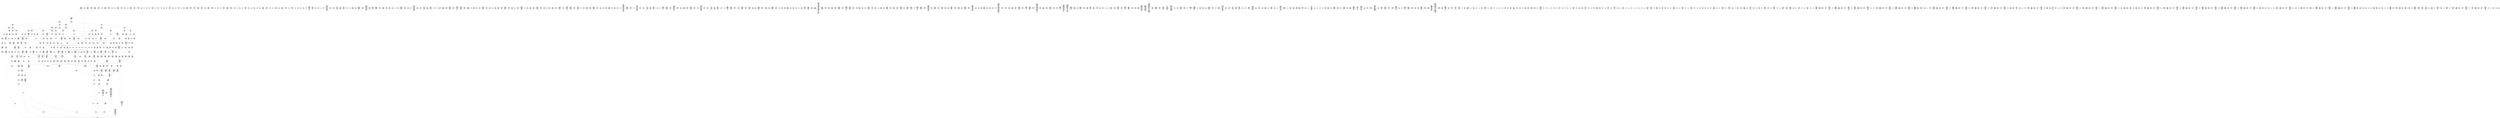 /* Generated by GvGen v.1.0 (https://www.github.com/stricaud/gvgen) */

digraph G {
compound=true;
   node1 [label="[anywhere]"];
   node2 [label="# 0x0
PUSHX Data
PUSHX Data
MSTORE
PUSHX LogicData
CALLDATASIZE
LT
PUSHX Data
JUMPI
"];
   node3 [label="# 0xd
PUSHX Data
CALLDATALOAD
PUSHX BitData
SHR
PUSHX LogicData
GT
PUSHX Data
JUMPI
"];
   node4 [label="# 0x1e
PUSHX LogicData
GT
PUSHX Data
JUMPI
"];
   node5 [label="# 0x29
PUSHX LogicData
GT
PUSHX Data
JUMPI
"];
   node6 [label="# 0x34
PUSHX LogicData
EQ
PUSHX Data
JUMPI
"];
   node7 [label="# 0x3f
PUSHX LogicData
EQ
PUSHX Data
JUMPI
"];
   node8 [label="# 0x4a
PUSHX LogicData
EQ
PUSHX Data
JUMPI
"];
   node9 [label="# 0x55
PUSHX LogicData
EQ
PUSHX Data
JUMPI
"];
   node10 [label="# 0x60
PUSHX LogicData
EQ
PUSHX Data
JUMPI
"];
   node11 [label="# 0x6b
PUSHX Data
JUMP
"];
   node12 [label="# 0x6f
JUMPDEST
PUSHX LogicData
EQ
PUSHX Data
JUMPI
"];
   node13 [label="# 0x7b
PUSHX LogicData
EQ
PUSHX Data
JUMPI
"];
   node14 [label="# 0x86
PUSHX LogicData
EQ
PUSHX Data
JUMPI
"];
   node15 [label="# 0x91
PUSHX LogicData
EQ
PUSHX Data
JUMPI
"];
   node16 [label="# 0x9c
PUSHX LogicData
EQ
PUSHX Data
JUMPI
"];
   node17 [label="# 0xa7
PUSHX Data
JUMP
"];
   node18 [label="# 0xab
JUMPDEST
PUSHX LogicData
GT
PUSHX Data
JUMPI
"];
   node19 [label="# 0xb7
PUSHX LogicData
EQ
PUSHX Data
JUMPI
"];
   node20 [label="# 0xc2
PUSHX LogicData
EQ
PUSHX Data
JUMPI
"];
   node21 [label="# 0xcd
PUSHX LogicData
EQ
PUSHX Data
JUMPI
"];
   node22 [label="# 0xd8
PUSHX LogicData
EQ
PUSHX Data
JUMPI
"];
   node23 [label="# 0xe3
PUSHX LogicData
EQ
PUSHX Data
JUMPI
"];
   node24 [label="# 0xee
PUSHX Data
JUMP
"];
   node25 [label="# 0xf2
JUMPDEST
PUSHX LogicData
EQ
PUSHX Data
JUMPI
"];
   node26 [label="# 0xfe
PUSHX LogicData
EQ
PUSHX Data
JUMPI
"];
   node27 [label="# 0x109
PUSHX LogicData
EQ
PUSHX Data
JUMPI
"];
   node28 [label="# 0x114
PUSHX LogicData
EQ
PUSHX Data
JUMPI
"];
   node29 [label="# 0x11f
PUSHX LogicData
EQ
PUSHX Data
JUMPI
"];
   node30 [label="# 0x12a
PUSHX Data
JUMP
"];
   node31 [label="# 0x12e
JUMPDEST
PUSHX LogicData
GT
PUSHX Data
JUMPI
"];
   node32 [label="# 0x13a
PUSHX LogicData
GT
PUSHX Data
JUMPI
"];
   node33 [label="# 0x145
PUSHX LogicData
EQ
PUSHX Data
JUMPI
"];
   node34 [label="# 0x150
PUSHX LogicData
EQ
PUSHX Data
JUMPI
"];
   node35 [label="# 0x15b
PUSHX LogicData
EQ
PUSHX Data
JUMPI
"];
   node36 [label="# 0x166
PUSHX LogicData
EQ
PUSHX Data
JUMPI
"];
   node37 [label="# 0x171
PUSHX LogicData
EQ
PUSHX Data
JUMPI
"];
   node38 [label="# 0x17c
PUSHX Data
JUMP
"];
   node39 [label="# 0x180
JUMPDEST
PUSHX LogicData
EQ
PUSHX Data
JUMPI
"];
   node40 [label="# 0x18c
PUSHX LogicData
EQ
PUSHX Data
JUMPI
"];
   node41 [label="# 0x197
PUSHX LogicData
EQ
PUSHX Data
JUMPI
"];
   node42 [label="# 0x1a2
PUSHX LogicData
EQ
PUSHX Data
JUMPI
"];
   node43 [label="# 0x1ad
PUSHX LogicData
EQ
PUSHX Data
JUMPI
"];
   node44 [label="# 0x1b8
PUSHX Data
JUMP
"];
   node45 [label="# 0x1bc
JUMPDEST
PUSHX LogicData
GT
PUSHX Data
JUMPI
"];
   node46 [label="# 0x1c8
PUSHX LogicData
EQ
PUSHX Data
JUMPI
"];
   node47 [label="# 0x1d3
PUSHX LogicData
EQ
PUSHX Data
JUMPI
"];
   node48 [label="# 0x1de
PUSHX LogicData
EQ
PUSHX Data
JUMPI
"];
   node49 [label="# 0x1e9
PUSHX LogicData
EQ
PUSHX Data
JUMPI
"];
   node50 [label="# 0x1f4
PUSHX LogicData
EQ
PUSHX Data
JUMPI
"];
   node51 [label="# 0x1ff
PUSHX Data
JUMP
"];
   node52 [label="# 0x203
JUMPDEST
PUSHX LogicData
EQ
PUSHX Data
JUMPI
"];
   node53 [label="# 0x20f
PUSHX LogicData
EQ
PUSHX Data
JUMPI
"];
   node54 [label="# 0x21a
PUSHX LogicData
EQ
PUSHX Data
JUMPI
"];
   node55 [label="# 0x225
PUSHX LogicData
EQ
PUSHX Data
JUMPI
"];
   node56 [label="# 0x230
JUMPDEST
PUSHX Data
REVERT
"];
   node57 [label="# 0x235
JUMPDEST
CALLVALUE
ISZERO
PUSHX Data
JUMPI
"];
   node58 [label="# 0x23d
PUSHX Data
REVERT
"];
   node59 [label="# 0x241
JUMPDEST
PUSHX Data
PUSHX ArithData
CALLDATASIZE
SUB
ADD
PUSHX Data
PUSHX Data
JUMP
"];
   node60 [label="# 0x257
JUMPDEST
PUSHX Data
JUMP
"];
   node61 [label="# 0x25c
JUMPDEST
PUSHX MemData
MLOAD
PUSHX Data
PUSHX Data
JUMP
"];
   node62 [label="# 0x269
JUMPDEST
PUSHX MemData
MLOAD
SUB
RETURN
"];
   node63 [label="# 0x272
JUMPDEST
CALLVALUE
ISZERO
PUSHX Data
JUMPI
"];
   node64 [label="# 0x27a
PUSHX Data
REVERT
"];
   node65 [label="# 0x27e
JUMPDEST
PUSHX Data
PUSHX Data
JUMP
"];
   node66 [label="# 0x287
JUMPDEST
PUSHX MemData
MLOAD
PUSHX Data
PUSHX Data
JUMP
"];
   node67 [label="# 0x294
JUMPDEST
PUSHX MemData
MLOAD
SUB
RETURN
"];
   node68 [label="# 0x29d
JUMPDEST
CALLVALUE
ISZERO
PUSHX Data
JUMPI
"];
   node69 [label="# 0x2a5
PUSHX Data
REVERT
"];
   node70 [label="# 0x2a9
JUMPDEST
PUSHX Data
PUSHX ArithData
CALLDATASIZE
SUB
ADD
PUSHX Data
PUSHX Data
JUMP
"];
   node71 [label="# 0x2bf
JUMPDEST
PUSHX Data
JUMP
"];
   node72 [label="# 0x2c4
JUMPDEST
PUSHX MemData
MLOAD
PUSHX Data
PUSHX Data
JUMP
"];
   node73 [label="# 0x2d1
JUMPDEST
PUSHX MemData
MLOAD
SUB
RETURN
"];
   node74 [label="# 0x2da
JUMPDEST
CALLVALUE
ISZERO
PUSHX Data
JUMPI
"];
   node75 [label="# 0x2e2
PUSHX Data
REVERT
"];
   node76 [label="# 0x2e6
JUMPDEST
PUSHX Data
PUSHX ArithData
CALLDATASIZE
SUB
ADD
PUSHX Data
PUSHX Data
JUMP
"];
   node77 [label="# 0x2fc
JUMPDEST
PUSHX Data
JUMP
"];
   node78 [label="# 0x301
JUMPDEST
STOP
"];
   node79 [label="# 0x303
JUMPDEST
CALLVALUE
ISZERO
PUSHX Data
JUMPI
"];
   node80 [label="# 0x30b
PUSHX Data
REVERT
"];
   node81 [label="# 0x30f
JUMPDEST
PUSHX Data
PUSHX Data
JUMP
"];
   node82 [label="# 0x318
JUMPDEST
PUSHX MemData
MLOAD
PUSHX Data
PUSHX Data
JUMP
"];
   node83 [label="# 0x325
JUMPDEST
PUSHX MemData
MLOAD
SUB
RETURN
"];
   node84 [label="# 0x32e
JUMPDEST
CALLVALUE
ISZERO
PUSHX Data
JUMPI
"];
   node85 [label="# 0x336
PUSHX Data
REVERT
"];
   node86 [label="# 0x33a
JUMPDEST
PUSHX Data
PUSHX ArithData
CALLDATASIZE
SUB
ADD
PUSHX Data
PUSHX Data
JUMP
"];
   node87 [label="# 0x350
JUMPDEST
PUSHX Data
JUMP
"];
   node88 [label="# 0x355
JUMPDEST
STOP
"];
   node89 [label="# 0x357
JUMPDEST
CALLVALUE
ISZERO
PUSHX Data
JUMPI
"];
   node90 [label="# 0x35f
PUSHX Data
REVERT
"];
   node91 [label="# 0x363
JUMPDEST
PUSHX Data
PUSHX Data
JUMP
"];
   node92 [label="# 0x36c
JUMPDEST
PUSHX MemData
MLOAD
PUSHX Data
PUSHX Data
JUMP
"];
   node93 [label="# 0x379
JUMPDEST
PUSHX MemData
MLOAD
SUB
RETURN
"];
   node94 [label="# 0x382
JUMPDEST
CALLVALUE
ISZERO
PUSHX Data
JUMPI
"];
   node95 [label="# 0x38a
PUSHX Data
REVERT
"];
   node96 [label="# 0x38e
JUMPDEST
PUSHX Data
PUSHX Data
JUMP
"];
   node97 [label="# 0x397
JUMPDEST
PUSHX MemData
MLOAD
PUSHX Data
PUSHX Data
JUMP
"];
   node98 [label="# 0x3a4
JUMPDEST
PUSHX MemData
MLOAD
SUB
RETURN
"];
   node99 [label="# 0x3ad
JUMPDEST
CALLVALUE
ISZERO
PUSHX Data
JUMPI
"];
   node100 [label="# 0x3b5
PUSHX Data
REVERT
"];
   node101 [label="# 0x3b9
JUMPDEST
PUSHX Data
PUSHX ArithData
CALLDATASIZE
SUB
ADD
PUSHX Data
PUSHX Data
JUMP
"];
   node102 [label="# 0x3cf
JUMPDEST
PUSHX Data
JUMP
"];
   node103 [label="# 0x3d4
JUMPDEST
STOP
"];
   node104 [label="# 0x3d6
JUMPDEST
CALLVALUE
ISZERO
PUSHX Data
JUMPI
"];
   node105 [label="# 0x3de
PUSHX Data
REVERT
"];
   node106 [label="# 0x3e2
JUMPDEST
PUSHX Data
PUSHX ArithData
CALLDATASIZE
SUB
ADD
PUSHX Data
PUSHX Data
JUMP
"];
   node107 [label="# 0x3f8
JUMPDEST
PUSHX Data
JUMP
"];
   node108 [label="# 0x3fd
JUMPDEST
STOP
"];
   node109 [label="# 0x3ff
JUMPDEST
CALLVALUE
ISZERO
PUSHX Data
JUMPI
"];
   node110 [label="# 0x407
PUSHX Data
REVERT
"];
   node111 [label="# 0x40b
JUMPDEST
PUSHX Data
PUSHX Data
JUMP
"];
   node112 [label="# 0x414
JUMPDEST
PUSHX MemData
MLOAD
PUSHX Data
PUSHX Data
JUMP
"];
   node113 [label="# 0x421
JUMPDEST
PUSHX MemData
MLOAD
SUB
RETURN
"];
   node114 [label="# 0x42a
JUMPDEST
CALLVALUE
ISZERO
PUSHX Data
JUMPI
"];
   node115 [label="# 0x432
PUSHX Data
REVERT
"];
   node116 [label="# 0x436
JUMPDEST
PUSHX Data
PUSHX Data
JUMP
"];
   node117 [label="# 0x43f
JUMPDEST
STOP
"];
   node118 [label="# 0x441
JUMPDEST
CALLVALUE
ISZERO
PUSHX Data
JUMPI
"];
   node119 [label="# 0x449
PUSHX Data
REVERT
"];
   node120 [label="# 0x44d
JUMPDEST
PUSHX Data
PUSHX ArithData
CALLDATASIZE
SUB
ADD
PUSHX Data
PUSHX Data
JUMP
"];
   node121 [label="# 0x463
JUMPDEST
PUSHX Data
JUMP
"];
   node122 [label="# 0x468
JUMPDEST
STOP
"];
   node123 [label="# 0x46a
JUMPDEST
CALLVALUE
ISZERO
PUSHX Data
JUMPI
"];
   node124 [label="# 0x472
PUSHX Data
REVERT
"];
   node125 [label="# 0x476
JUMPDEST
PUSHX Data
PUSHX ArithData
CALLDATASIZE
SUB
ADD
PUSHX Data
PUSHX Data
JUMP
"];
   node126 [label="# 0x48c
JUMPDEST
PUSHX Data
JUMP
"];
   node127 [label="# 0x491
JUMPDEST
STOP
"];
   node128 [label="# 0x493
JUMPDEST
CALLVALUE
ISZERO
PUSHX Data
JUMPI
"];
   node129 [label="# 0x49b
PUSHX Data
REVERT
"];
   node130 [label="# 0x49f
JUMPDEST
PUSHX Data
PUSHX Data
JUMP
"];
   node131 [label="# 0x4a8
JUMPDEST
PUSHX MemData
MLOAD
PUSHX Data
PUSHX Data
JUMP
"];
   node132 [label="# 0x4b5
JUMPDEST
PUSHX MemData
MLOAD
SUB
RETURN
"];
   node133 [label="# 0x4be
JUMPDEST
CALLVALUE
ISZERO
PUSHX Data
JUMPI
"];
   node134 [label="# 0x4c6
PUSHX Data
REVERT
"];
   node135 [label="# 0x4ca
JUMPDEST
PUSHX Data
PUSHX ArithData
CALLDATASIZE
SUB
ADD
PUSHX Data
PUSHX Data
JUMP
"];
   node136 [label="# 0x4e0
JUMPDEST
PUSHX Data
JUMP
"];
   node137 [label="# 0x4e5
JUMPDEST
STOP
"];
   node138 [label="# 0x4e7
JUMPDEST
CALLVALUE
ISZERO
PUSHX Data
JUMPI
"];
   node139 [label="# 0x4ef
PUSHX Data
REVERT
"];
   node140 [label="# 0x4f3
JUMPDEST
PUSHX Data
PUSHX ArithData
CALLDATASIZE
SUB
ADD
PUSHX Data
PUSHX Data
JUMP
"];
   node141 [label="# 0x509
JUMPDEST
PUSHX Data
JUMP
"];
   node142 [label="# 0x50e
JUMPDEST
STOP
"];
   node143 [label="# 0x510
JUMPDEST
CALLVALUE
ISZERO
PUSHX Data
JUMPI
"];
   node144 [label="# 0x518
PUSHX Data
REVERT
"];
   node145 [label="# 0x51c
JUMPDEST
PUSHX Data
PUSHX ArithData
CALLDATASIZE
SUB
ADD
PUSHX Data
PUSHX Data
JUMP
"];
   node146 [label="# 0x532
JUMPDEST
PUSHX Data
JUMP
"];
   node147 [label="# 0x537
JUMPDEST
PUSHX MemData
MLOAD
PUSHX Data
PUSHX Data
JUMP
"];
   node148 [label="# 0x544
JUMPDEST
PUSHX MemData
MLOAD
SUB
RETURN
"];
   node149 [label="# 0x54d
JUMPDEST
CALLVALUE
ISZERO
PUSHX Data
JUMPI
"];
   node150 [label="# 0x555
PUSHX Data
REVERT
"];
   node151 [label="# 0x559
JUMPDEST
PUSHX Data
PUSHX Data
JUMP
"];
   node152 [label="# 0x562
JUMPDEST
PUSHX MemData
MLOAD
PUSHX Data
PUSHX Data
JUMP
"];
   node153 [label="# 0x56f
JUMPDEST
PUSHX MemData
MLOAD
SUB
RETURN
"];
   node154 [label="# 0x578
JUMPDEST
CALLVALUE
ISZERO
PUSHX Data
JUMPI
"];
   node155 [label="# 0x580
PUSHX Data
REVERT
"];
   node156 [label="# 0x584
JUMPDEST
PUSHX Data
PUSHX Data
JUMP
"];
   node157 [label="# 0x58d
JUMPDEST
PUSHX MemData
MLOAD
PUSHX Data
PUSHX Data
JUMP
"];
   node158 [label="# 0x59a
JUMPDEST
PUSHX MemData
MLOAD
SUB
RETURN
"];
   node159 [label="# 0x5a3
JUMPDEST
CALLVALUE
ISZERO
PUSHX Data
JUMPI
"];
   node160 [label="# 0x5ab
PUSHX Data
REVERT
"];
   node161 [label="# 0x5af
JUMPDEST
PUSHX Data
PUSHX ArithData
CALLDATASIZE
SUB
ADD
PUSHX Data
PUSHX Data
JUMP
"];
   node162 [label="# 0x5c5
JUMPDEST
PUSHX Data
JUMP
"];
   node163 [label="# 0x5ca
JUMPDEST
PUSHX MemData
MLOAD
PUSHX Data
PUSHX Data
JUMP
"];
   node164 [label="# 0x5d7
JUMPDEST
PUSHX MemData
MLOAD
SUB
RETURN
"];
   node165 [label="# 0x5e0
JUMPDEST
CALLVALUE
ISZERO
PUSHX Data
JUMPI
"];
   node166 [label="# 0x5e8
PUSHX Data
REVERT
"];
   node167 [label="# 0x5ec
JUMPDEST
PUSHX Data
PUSHX Data
JUMP
"];
   node168 [label="# 0x5f5
JUMPDEST
STOP
"];
   node169 [label="# 0x5f7
JUMPDEST
CALLVALUE
ISZERO
PUSHX Data
JUMPI
"];
   node170 [label="# 0x5ff
PUSHX Data
REVERT
"];
   node171 [label="# 0x603
JUMPDEST
PUSHX Data
PUSHX ArithData
CALLDATASIZE
SUB
ADD
PUSHX Data
PUSHX Data
JUMP
"];
   node172 [label="# 0x619
JUMPDEST
PUSHX Data
JUMP
"];
   node173 [label="# 0x61e
JUMPDEST
STOP
"];
   node174 [label="# 0x620
JUMPDEST
CALLVALUE
ISZERO
PUSHX Data
JUMPI
"];
   node175 [label="# 0x628
PUSHX Data
REVERT
"];
   node176 [label="# 0x62c
JUMPDEST
PUSHX Data
PUSHX Data
JUMP
"];
   node177 [label="# 0x635
JUMPDEST
PUSHX MemData
MLOAD
PUSHX Data
PUSHX Data
JUMP
"];
   node178 [label="# 0x642
JUMPDEST
PUSHX MemData
MLOAD
SUB
RETURN
"];
   node179 [label="# 0x64b
JUMPDEST
CALLVALUE
ISZERO
PUSHX Data
JUMPI
"];
   node180 [label="# 0x653
PUSHX Data
REVERT
"];
   node181 [label="# 0x657
JUMPDEST
PUSHX Data
PUSHX Data
JUMP
"];
   node182 [label="# 0x660
JUMPDEST
PUSHX MemData
MLOAD
PUSHX Data
PUSHX Data
JUMP
"];
   node183 [label="# 0x66d
JUMPDEST
PUSHX MemData
MLOAD
SUB
RETURN
"];
   node184 [label="# 0x676
JUMPDEST
PUSHX Data
PUSHX ArithData
CALLDATASIZE
SUB
ADD
PUSHX Data
PUSHX Data
JUMP
"];
   node185 [label="# 0x68b
JUMPDEST
PUSHX Data
JUMP
"];
   node186 [label="# 0x690
JUMPDEST
STOP
"];
   node187 [label="# 0x692
JUMPDEST
CALLVALUE
ISZERO
PUSHX Data
JUMPI
"];
   node188 [label="# 0x69a
PUSHX Data
REVERT
"];
   node189 [label="# 0x69e
JUMPDEST
PUSHX Data
PUSHX ArithData
CALLDATASIZE
SUB
ADD
PUSHX Data
PUSHX Data
JUMP
"];
   node190 [label="# 0x6b4
JUMPDEST
PUSHX Data
JUMP
"];
   node191 [label="# 0x6b9
JUMPDEST
STOP
"];
   node192 [label="# 0x6bb
JUMPDEST
CALLVALUE
ISZERO
PUSHX Data
JUMPI
"];
   node193 [label="# 0x6c3
PUSHX Data
REVERT
"];
   node194 [label="# 0x6c7
JUMPDEST
PUSHX Data
PUSHX Data
JUMP
"];
   node195 [label="# 0x6d0
JUMPDEST
PUSHX MemData
MLOAD
PUSHX Data
PUSHX Data
JUMP
"];
   node196 [label="# 0x6dd
JUMPDEST
PUSHX MemData
MLOAD
SUB
RETURN
"];
   node197 [label="# 0x6e6
JUMPDEST
CALLVALUE
ISZERO
PUSHX Data
JUMPI
"];
   node198 [label="# 0x6ee
PUSHX Data
REVERT
"];
   node199 [label="# 0x6f2
JUMPDEST
PUSHX Data
PUSHX ArithData
CALLDATASIZE
SUB
ADD
PUSHX Data
PUSHX Data
JUMP
"];
   node200 [label="# 0x708
JUMPDEST
PUSHX Data
JUMP
"];
   node201 [label="# 0x70d
JUMPDEST
STOP
"];
   node202 [label="# 0x70f
JUMPDEST
CALLVALUE
ISZERO
PUSHX Data
JUMPI
"];
   node203 [label="# 0x717
PUSHX Data
REVERT
"];
   node204 [label="# 0x71b
JUMPDEST
PUSHX Data
PUSHX ArithData
CALLDATASIZE
SUB
ADD
PUSHX Data
PUSHX Data
JUMP
"];
   node205 [label="# 0x731
JUMPDEST
PUSHX Data
JUMP
"];
   node206 [label="# 0x736
JUMPDEST
STOP
"];
   node207 [label="# 0x738
JUMPDEST
CALLVALUE
ISZERO
PUSHX Data
JUMPI
"];
   node208 [label="# 0x740
PUSHX Data
REVERT
"];
   node209 [label="# 0x744
JUMPDEST
PUSHX Data
PUSHX ArithData
CALLDATASIZE
SUB
ADD
PUSHX Data
PUSHX Data
JUMP
"];
   node210 [label="# 0x75a
JUMPDEST
PUSHX Data
JUMP
"];
   node211 [label="# 0x75f
JUMPDEST
PUSHX MemData
MLOAD
PUSHX Data
PUSHX Data
JUMP
"];
   node212 [label="# 0x76c
JUMPDEST
PUSHX MemData
MLOAD
SUB
RETURN
"];
   node213 [label="# 0x775
JUMPDEST
PUSHX Data
PUSHX ArithData
CALLDATASIZE
SUB
ADD
PUSHX Data
PUSHX Data
JUMP
"];
   node214 [label="# 0x78a
JUMPDEST
PUSHX Data
JUMP
"];
   node215 [label="# 0x78f
JUMPDEST
STOP
"];
   node216 [label="# 0x791
JUMPDEST
CALLVALUE
ISZERO
PUSHX Data
JUMPI
"];
   node217 [label="# 0x799
PUSHX Data
REVERT
"];
   node218 [label="# 0x79d
JUMPDEST
PUSHX Data
PUSHX Data
JUMP
"];
   node219 [label="# 0x7a6
JUMPDEST
PUSHX MemData
MLOAD
PUSHX Data
PUSHX Data
JUMP
"];
   node220 [label="# 0x7b3
JUMPDEST
PUSHX MemData
MLOAD
SUB
RETURN
"];
   node221 [label="# 0x7bc
JUMPDEST
CALLVALUE
ISZERO
PUSHX Data
JUMPI
"];
   node222 [label="# 0x7c4
PUSHX Data
REVERT
"];
   node223 [label="# 0x7c8
JUMPDEST
PUSHX Data
PUSHX ArithData
CALLDATASIZE
SUB
ADD
PUSHX Data
PUSHX Data
JUMP
"];
   node224 [label="# 0x7de
JUMPDEST
PUSHX Data
JUMP
"];
   node225 [label="# 0x7e3
JUMPDEST
PUSHX MemData
MLOAD
PUSHX Data
PUSHX Data
JUMP
"];
   node226 [label="# 0x7f0
JUMPDEST
PUSHX MemData
MLOAD
SUB
RETURN
"];
   node227 [label="# 0x7f9
JUMPDEST
CALLVALUE
ISZERO
PUSHX Data
JUMPI
"];
   node228 [label="# 0x801
PUSHX Data
REVERT
"];
   node229 [label="# 0x805
JUMPDEST
PUSHX Data
PUSHX Data
JUMP
"];
   node230 [label="# 0x80e
JUMPDEST
STOP
"];
   node231 [label="# 0x810
JUMPDEST
CALLVALUE
ISZERO
PUSHX Data
JUMPI
"];
   node232 [label="# 0x818
PUSHX Data
REVERT
"];
   node233 [label="# 0x81c
JUMPDEST
PUSHX Data
PUSHX Data
JUMP
"];
   node234 [label="# 0x825
JUMPDEST
PUSHX MemData
MLOAD
PUSHX Data
PUSHX Data
JUMP
"];
   node235 [label="# 0x832
JUMPDEST
PUSHX MemData
MLOAD
SUB
RETURN
"];
   node236 [label="# 0x83b
JUMPDEST
CALLVALUE
ISZERO
PUSHX Data
JUMPI
"];
   node237 [label="# 0x843
PUSHX Data
REVERT
"];
   node238 [label="# 0x847
JUMPDEST
PUSHX Data
PUSHX Data
JUMP
"];
   node239 [label="# 0x850
JUMPDEST
STOP
"];
   node240 [label="# 0x852
JUMPDEST
CALLVALUE
ISZERO
PUSHX Data
JUMPI
"];
   node241 [label="# 0x85a
PUSHX Data
REVERT
"];
   node242 [label="# 0x85e
JUMPDEST
PUSHX Data
PUSHX ArithData
CALLDATASIZE
SUB
ADD
PUSHX Data
PUSHX Data
JUMP
"];
   node243 [label="# 0x874
JUMPDEST
PUSHX Data
JUMP
"];
   node244 [label="# 0x879
JUMPDEST
STOP
"];
   node245 [label="# 0x87b
JUMPDEST
CALLVALUE
ISZERO
PUSHX Data
JUMPI
"];
   node246 [label="# 0x883
PUSHX Data
REVERT
"];
   node247 [label="# 0x887
JUMPDEST
PUSHX Data
PUSHX ArithData
CALLDATASIZE
SUB
ADD
PUSHX Data
PUSHX Data
JUMP
"];
   node248 [label="# 0x89d
JUMPDEST
PUSHX Data
JUMP
"];
   node249 [label="# 0x8a2
JUMPDEST
STOP
"];
   node250 [label="# 0x8a4
JUMPDEST
PUSHX Data
PUSHX BitData
PUSHX BitData
NOT
AND
PUSHX BitData
NOT
AND
EQ
PUSHX Data
JUMPI
"];
   node251 [label="# 0x90d
PUSHX BitData
PUSHX BitData
NOT
AND
PUSHX BitData
NOT
AND
EQ
"];
   node252 [label="# 0x96f
JUMPDEST
PUSHX Data
JUMPI
"];
   node253 [label="# 0x975
PUSHX Data
PUSHX Data
JUMP
"];
   node254 [label="# 0x97e
JUMPDEST
"];
   node255 [label="# 0x97f
JUMPDEST
JUMP
"];
   node256 [label="# 0x986
JUMPDEST
PUSHX Data
PUSHX StorData
SLOAD
PUSHX Data
PUSHX Data
JUMP
"];
   node257 [label="# 0x995
JUMPDEST
PUSHX ArithData
ADD
PUSHX ArithData
DIV
MUL
PUSHX ArithData
ADD
PUSHX MemData
MLOAD
ADD
PUSHX Data
MSTORE
MSTORE
PUSHX ArithData
ADD
SLOAD
PUSHX Data
PUSHX Data
JUMP
"];
   node258 [label="# 0x9c1
JUMPDEST
ISZERO
PUSHX Data
JUMPI
"];
   node259 [label="# 0x9c8
PUSHX LogicData
LT
PUSHX Data
JUMPI
"];
   node260 [label="# 0x9d0
PUSHX ArithData
SLOAD
DIV
MUL
MSTORE
PUSHX ArithData
ADD
PUSHX Data
JUMP
"];
   node261 [label="# 0x9e3
JUMPDEST
ADD
PUSHX Data
MSTORE
PUSHX Data
PUSHX Data
SHA3
"];
   node262 [label="# 0x9f1
JUMPDEST
SLOAD
MSTORE
PUSHX ArithData
ADD
PUSHX ArithData
ADD
GT
PUSHX Data
JUMPI
"];
   node263 [label="# 0xa05
SUB
PUSHX BitData
AND
ADD
"];
   node264 [label="# 0xa0e
JUMPDEST
JUMP
"];
   node265 [label="# 0xa18
JUMPDEST
PUSHX Data
PUSHX Data
PUSHX Data
JUMP
"];
   node266 [label="# 0xa23
JUMPDEST
PUSHX Data
JUMPI
"];
   node267 [label="# 0xa28
PUSHX MemData
MLOAD
PUSHX Data
MSTORE
PUSHX ArithData
ADD
PUSHX Data
PUSHX Data
JUMP
"];
   node268 [label="# 0xa59
JUMPDEST
PUSHX MemData
MLOAD
SUB
REVERT
"];
   node269 [label="# 0xa62
JUMPDEST
PUSHX Data
PUSHX ArithData
MSTORE
PUSHX ArithData
ADD
MSTORE
PUSHX ArithData
ADD
PUSHX Data
SHA3
PUSHX ArithData
SLOAD
PUSHX ArithData
EXP
DIV
PUSHX BitData
AND
JUMP
"];
   node270 [label="# 0xa9d
JUMPDEST
PUSHX Data
PUSHX Data
PUSHX Data
JUMP
"];
   node271 [label="# 0xaa8
JUMPDEST
PUSHX BitData
AND
PUSHX BitData
AND
EQ
ISZERO
PUSHX Data
JUMPI
"];
   node272 [label="# 0xadf
PUSHX MemData
MLOAD
PUSHX Data
MSTORE
PUSHX ArithData
ADD
PUSHX Data
PUSHX Data
JUMP
"];
   node273 [label="# 0xb10
JUMPDEST
PUSHX MemData
MLOAD
SUB
REVERT
"];
   node274 [label="# 0xb19
JUMPDEST
PUSHX BitData
AND
PUSHX Data
PUSHX Data
JUMP
"];
   node275 [label="# 0xb38
JUMPDEST
PUSHX BitData
AND
EQ
PUSHX Data
JUMPI
"];
   node276 [label="# 0xb55
PUSHX Data
PUSHX Data
PUSHX Data
JUMP
"];
   node277 [label="# 0xb61
JUMPDEST
PUSHX Data
JUMP
"];
   node278 [label="# 0xb66
JUMPDEST
"];
   node279 [label="# 0xb67
JUMPDEST
PUSHX Data
JUMPI
"];
   node280 [label="# 0xb6c
PUSHX MemData
MLOAD
PUSHX Data
MSTORE
PUSHX ArithData
ADD
PUSHX Data
PUSHX Data
JUMP
"];
   node281 [label="# 0xb9d
JUMPDEST
PUSHX MemData
MLOAD
SUB
REVERT
"];
   node282 [label="# 0xba6
JUMPDEST
PUSHX Data
PUSHX Data
JUMP
"];
   node283 [label="# 0xbb0
JUMPDEST
JUMP
"];
   node284 [label="# 0xbb5
JUMPDEST
PUSHX StorData
SLOAD
PUSHX Data
PUSHX Data
JUMP
"];
   node285 [label="# 0xbc2
JUMPDEST
PUSHX ArithData
ADD
PUSHX ArithData
DIV
MUL
PUSHX ArithData
ADD
PUSHX MemData
MLOAD
ADD
PUSHX Data
MSTORE
MSTORE
PUSHX ArithData
ADD
SLOAD
PUSHX Data
PUSHX Data
JUMP
"];
   node286 [label="# 0xbee
JUMPDEST
ISZERO
PUSHX Data
JUMPI
"];
   node287 [label="# 0xbf5
PUSHX LogicData
LT
PUSHX Data
JUMPI
"];
   node288 [label="# 0xbfd
PUSHX ArithData
SLOAD
DIV
MUL
MSTORE
PUSHX ArithData
ADD
PUSHX Data
JUMP
"];
   node289 [label="# 0xc10
JUMPDEST
ADD
PUSHX Data
MSTORE
PUSHX Data
PUSHX Data
SHA3
"];
   node290 [label="# 0xc1e
JUMPDEST
SLOAD
MSTORE
PUSHX ArithData
ADD
PUSHX ArithData
ADD
GT
PUSHX Data
JUMPI
"];
   node291 [label="# 0xc32
SUB
PUSHX BitData
AND
ADD
"];
   node292 [label="# 0xc3b
JUMPDEST
JUMP
"];
   node293 [label="# 0xc43
JUMPDEST
PUSHX Data
PUSHX Data
JUMP
"];
   node294 [label="# 0xc4b
JUMPDEST
PUSHX BitData
AND
PUSHX Data
PUSHX Data
JUMP
"];
   node295 [label="# 0xc69
JUMPDEST
PUSHX BitData
AND
EQ
PUSHX Data
JUMPI
"];
   node296 [label="# 0xc85
PUSHX MemData
MLOAD
PUSHX Data
MSTORE
PUSHX ArithData
ADD
PUSHX Data
PUSHX Data
JUMP
"];
   node297 [label="# 0xcb6
JUMPDEST
PUSHX MemData
MLOAD
SUB
REVERT
"];
   node298 [label="# 0xcbf
JUMPDEST
PUSHX StorData
PUSHX ArithData
SLOAD
PUSHX ArithData
EXP
DIV
PUSHX BitData
AND
ISZERO
PUSHX Data
JUMPI
"];
   node299 [label="# 0xcd5
PUSHX MemData
MLOAD
PUSHX Data
MSTORE
PUSHX ArithData
ADD
PUSHX Data
PUSHX Data
JUMP
"];
   node300 [label="# 0xd06
JUMPDEST
PUSHX MemData
MLOAD
SUB
REVERT
"];
   node301 [label="# 0xd0f
JUMPDEST
PUSHX Data
MLOAD
PUSHX ArithData
ADD
PUSHX Data
PUSHX Data
JUMP
"];
   node302 [label="# 0xd25
JUMPDEST
JUMP
"];
   node303 [label="# 0xd29
JUMPDEST
PUSHX Data
PUSHX Data
PUSHX Data
PUSHX Data
JUMP
"];
   node304 [label="# 0xd35
JUMPDEST
JUMP
"];
   node305 [label="# 0xd3a
JUMPDEST
PUSHX StorData
PUSHX ArithData
SLOAD
PUSHX ArithData
EXP
DIV
PUSHX BitData
AND
JUMP
"];
   node306 [label="# 0xd4d
JUMPDEST
PUSHX Data
PUSHX Data
PUSHX Data
JUMP
"];
   node307 [label="# 0xd58
JUMPDEST
PUSHX Data
JUMP
"];
   node308 [label="# 0xd5e
JUMPDEST
PUSHX Data
JUMPI
"];
   node309 [label="# 0xd63
PUSHX MemData
MLOAD
PUSHX Data
MSTORE
PUSHX ArithData
ADD
PUSHX Data
PUSHX Data
JUMP
"];
   node310 [label="# 0xd94
JUMPDEST
PUSHX MemData
MLOAD
SUB
REVERT
"];
   node311 [label="# 0xd9d
JUMPDEST
PUSHX Data
PUSHX Data
JUMP
"];
   node312 [label="# 0xda8
JUMPDEST
JUMP
"];
   node313 [label="# 0xdad
JUMPDEST
PUSHX Data
PUSHX Data
JUMP
"];
   node314 [label="# 0xdb5
JUMPDEST
PUSHX BitData
AND
PUSHX Data
PUSHX Data
JUMP
"];
   node315 [label="# 0xdd3
JUMPDEST
PUSHX BitData
AND
EQ
PUSHX Data
JUMPI
"];
   node316 [label="# 0xdef
PUSHX MemData
MLOAD
PUSHX Data
MSTORE
PUSHX ArithData
ADD
PUSHX Data
PUSHX Data
JUMP
"];
   node317 [label="# 0xe20
JUMPDEST
PUSHX MemData
MLOAD
SUB
REVERT
"];
   node318 [label="# 0xe29
JUMPDEST
PUSHX Data
CALLER
PUSHX Data
JUMP
"];
   node319 [label="# 0xe33
JUMPDEST
JUMP
"];
   node320 [label="# 0xe36
JUMPDEST
PUSHX StorData
SLOAD
JUMP
"];
   node321 [label="# 0xe3c
JUMPDEST
PUSHX Data
PUSHX Data
JUMP
"];
   node322 [label="# 0xe44
JUMPDEST
PUSHX BitData
AND
PUSHX Data
PUSHX Data
JUMP
"];
   node323 [label="# 0xe62
JUMPDEST
PUSHX BitData
AND
EQ
PUSHX Data
JUMPI
"];
   node324 [label="# 0xe7e
PUSHX MemData
MLOAD
PUSHX Data
MSTORE
PUSHX ArithData
ADD
PUSHX Data
PUSHX Data
JUMP
"];
   node325 [label="# 0xeaf
JUMPDEST
PUSHX MemData
MLOAD
SUB
REVERT
"];
   node326 [label="# 0xeb8
JUMPDEST
PUSHX StorData
PUSHX ArithData
SLOAD
PUSHX ArithData
EXP
DIV
PUSHX BitData
AND
ISZERO
PUSHX StorData
PUSHX ArithData
PUSHX ArithData
EXP
SLOAD
PUSHX ArithData
MUL
NOT
AND
ISZERO
ISZERO
MUL
OR
SSTORE
JUMP
"];
   node327 [label="# 0xee4
JUMPDEST
PUSHX Data
PUSHX MemData
MLOAD
PUSHX ArithData
ADD
PUSHX Data
MSTORE
PUSHX Data
MSTORE
PUSHX Data
JUMP
"];
   node328 [label="# 0xeff
JUMPDEST
JUMP
"];
   node329 [label="# 0xf04
JUMPDEST
PUSHX Data
PUSHX Data
JUMP
"];
   node330 [label="# 0xf0c
JUMPDEST
PUSHX BitData
AND
PUSHX Data
PUSHX Data
JUMP
"];
   node331 [label="# 0xf2a
JUMPDEST
PUSHX BitData
AND
EQ
PUSHX Data
JUMPI
"];
   node332 [label="# 0xf46
PUSHX MemData
MLOAD
PUSHX Data
MSTORE
PUSHX ArithData
ADD
PUSHX Data
PUSHX Data
JUMP
"];
   node333 [label="# 0xf77
JUMPDEST
PUSHX MemData
MLOAD
SUB
REVERT
"];
   node334 [label="# 0xf80
JUMPDEST
PUSHX Data
PUSHX Data
JUMP
"];
   node335 [label="# 0xf8a
JUMPDEST
JUMP
"];
   node336 [label="# 0xf8e
JUMPDEST
PUSHX StorData
SLOAD
JUMP
"];
   node337 [label="# 0xf94
JUMPDEST
PUSHX Data
PUSHX Data
JUMP
"];
   node338 [label="# 0xf9c
JUMPDEST
PUSHX BitData
AND
PUSHX Data
PUSHX Data
JUMP
"];
   node339 [label="# 0xfba
JUMPDEST
PUSHX BitData
AND
EQ
PUSHX Data
JUMPI
"];
   node340 [label="# 0xfd6
PUSHX MemData
MLOAD
PUSHX Data
MSTORE
PUSHX ArithData
ADD
PUSHX Data
PUSHX Data
JUMP
"];
   node341 [label="# 0x1007
JUMPDEST
PUSHX MemData
MLOAD
SUB
REVERT
"];
   node342 [label="# 0x1010
JUMPDEST
PUSHX StorData
PUSHX ArithData
SLOAD
PUSHX ArithData
EXP
DIV
PUSHX BitData
AND
ISZERO
PUSHX Data
JUMPI
"];
   node343 [label="# 0x1026
PUSHX MemData
MLOAD
PUSHX Data
MSTORE
PUSHX ArithData
ADD
PUSHX Data
PUSHX Data
JUMP
"];
   node344 [label="# 0x1057
JUMPDEST
PUSHX MemData
MLOAD
SUB
REVERT
"];
   node345 [label="# 0x1060
JUMPDEST
PUSHX Data
MLOAD
PUSHX ArithData
ADD
PUSHX Data
PUSHX Data
JUMP
"];
   node346 [label="# 0x1076
JUMPDEST
JUMP
"];
   node347 [label="# 0x107a
JUMPDEST
PUSHX Data
PUSHX Data
JUMP
"];
   node348 [label="# 0x1082
JUMPDEST
PUSHX BitData
AND
PUSHX Data
PUSHX Data
JUMP
"];
   node349 [label="# 0x10a0
JUMPDEST
PUSHX BitData
AND
EQ
PUSHX Data
JUMPI
"];
   node350 [label="# 0x10bc
PUSHX MemData
MLOAD
PUSHX Data
MSTORE
PUSHX ArithData
ADD
PUSHX Data
PUSHX Data
JUMP
"];
   node351 [label="# 0x10ed
JUMPDEST
PUSHX MemData
MLOAD
SUB
REVERT
"];
   node352 [label="# 0x10f6
JUMPDEST
PUSHX Data
PUSHX Data
"];
   node353 [label="# 0x10fd
JUMPDEST
GT
PUSHX Data
JUMPI
"];
   node354 [label="# 0x1105
PUSHX Data
PUSHX Data
PUSHX Data
JUMP
"];
   node355 [label="# 0x110e
JUMPDEST
PUSHX Data
PUSHX Data
PUSHX Data
PUSHX Data
JUMP
"];
   node356 [label="# 0x111c
JUMPDEST
PUSHX Data
JUMP
"];
   node357 [label="# 0x1121
JUMPDEST
PUSHX Data
PUSHX Data
JUMP
"];
   node358 [label="# 0x112c
JUMPDEST
PUSHX Data
JUMP
"];
   node359 [label="# 0x1134
JUMPDEST
JUMP
"];
   node360 [label="# 0x1139
JUMPDEST
PUSHX Data
PUSHX Data
PUSHX ArithData
MSTORE
PUSHX ArithData
ADD
MSTORE
PUSHX ArithData
ADD
PUSHX Data
SHA3
PUSHX ArithData
SLOAD
PUSHX ArithData
EXP
DIV
PUSHX BitData
AND
PUSHX BitData
PUSHX BitData
AND
PUSHX BitData
AND
EQ
ISZERO
PUSHX Data
JUMPI
"];
   node361 [label="# 0x11a8
PUSHX MemData
MLOAD
PUSHX Data
MSTORE
PUSHX ArithData
ADD
PUSHX Data
PUSHX Data
JUMP
"];
   node362 [label="# 0x11d9
JUMPDEST
PUSHX MemData
MLOAD
SUB
REVERT
"];
   node363 [label="# 0x11e2
JUMPDEST
JUMP
"];
   node364 [label="# 0x11eb
JUMPDEST
PUSHX StorData
SLOAD
JUMP
"];
   node365 [label="# 0x11f1
JUMPDEST
PUSHX StorData
SLOAD
PUSHX Data
PUSHX Data
JUMP
"];
   node366 [label="# 0x11fe
JUMPDEST
PUSHX ArithData
ADD
PUSHX ArithData
DIV
MUL
PUSHX ArithData
ADD
PUSHX MemData
MLOAD
ADD
PUSHX Data
MSTORE
MSTORE
PUSHX ArithData
ADD
SLOAD
PUSHX Data
PUSHX Data
JUMP
"];
   node367 [label="# 0x122a
JUMPDEST
ISZERO
PUSHX Data
JUMPI
"];
   node368 [label="# 0x1231
PUSHX LogicData
LT
PUSHX Data
JUMPI
"];
   node369 [label="# 0x1239
PUSHX ArithData
SLOAD
DIV
MUL
MSTORE
PUSHX ArithData
ADD
PUSHX Data
JUMP
"];
   node370 [label="# 0x124c
JUMPDEST
ADD
PUSHX Data
MSTORE
PUSHX Data
PUSHX Data
SHA3
"];
   node371 [label="# 0x125a
JUMPDEST
SLOAD
MSTORE
PUSHX ArithData
ADD
PUSHX ArithData
ADD
GT
PUSHX Data
JUMPI
"];
   node372 [label="# 0x126e
SUB
PUSHX BitData
AND
ADD
"];
   node373 [label="# 0x1277
JUMPDEST
JUMP
"];
   node374 [label="# 0x127f
JUMPDEST
PUSHX BitData
PUSHX BitData
AND
PUSHX BitData
AND
EQ
ISZERO
PUSHX Data
JUMPI
"];
   node375 [label="# 0x12b6
PUSHX MemData
MLOAD
PUSHX Data
MSTORE
PUSHX ArithData
ADD
PUSHX Data
PUSHX Data
JUMP
"];
   node376 [label="# 0x12e7
JUMPDEST
PUSHX MemData
MLOAD
SUB
REVERT
"];
   node377 [label="# 0x12f0
JUMPDEST
PUSHX Data
PUSHX ArithData
PUSHX BitData
AND
PUSHX BitData
AND
MSTORE
PUSHX ArithData
ADD
MSTORE
PUSHX ArithData
ADD
PUSHX Data
SHA3
SLOAD
JUMP
"];
   node378 [label="# 0x1337
JUMPDEST
PUSHX Data
PUSHX Data
JUMP
"];
   node379 [label="# 0x133f
JUMPDEST
PUSHX BitData
AND
PUSHX Data
PUSHX Data
JUMP
"];
   node380 [label="# 0x135d
JUMPDEST
PUSHX BitData
AND
EQ
PUSHX Data
JUMPI
"];
   node381 [label="# 0x1379
PUSHX MemData
MLOAD
PUSHX Data
MSTORE
PUSHX ArithData
ADD
PUSHX Data
PUSHX Data
JUMP
"];
   node382 [label="# 0x13aa
JUMPDEST
PUSHX MemData
MLOAD
SUB
REVERT
"];
   node383 [label="# 0x13b3
JUMPDEST
PUSHX BitData
PUSHX BitData
AND
PUSHX StorData
PUSHX ArithData
SLOAD
PUSHX ArithData
EXP
DIV
PUSHX BitData
AND
PUSHX BitData
AND
PUSHX Data
PUSHX MemData
MLOAD
PUSHX MemData
MLOAD
SUB
LOGX
PUSHX BitData
PUSHX StorData
PUSHX ArithData
PUSHX ArithData
EXP
SLOAD
PUSHX ArithData
MUL
NOT
AND
PUSHX BitData
AND
MUL
OR
SSTORE
JUMP
"];
   node384 [label="# 0x1474
JUMPDEST
PUSHX Data
PUSHX Data
JUMP
"];
   node385 [label="# 0x147c
JUMPDEST
PUSHX BitData
AND
PUSHX Data
PUSHX Data
JUMP
"];
   node386 [label="# 0x149a
JUMPDEST
PUSHX BitData
AND
EQ
PUSHX Data
JUMPI
"];
   node387 [label="# 0x14b6
PUSHX MemData
MLOAD
PUSHX Data
MSTORE
PUSHX ArithData
ADD
PUSHX Data
PUSHX Data
JUMP
"];
   node388 [label="# 0x14e7
JUMPDEST
PUSHX MemData
MLOAD
SUB
REVERT
"];
   node389 [label="# 0x14f0
JUMPDEST
PUSHX Data
SSTORE
JUMP
"];
   node390 [label="# 0x14fa
JUMPDEST
PUSHX Data
PUSHX StorData
PUSHX ArithData
SLOAD
PUSHX ArithData
EXP
DIV
PUSHX BitData
AND
JUMP
"];
   node391 [label="# 0x1524
JUMPDEST
PUSHX Data
PUSHX StorData
SLOAD
PUSHX Data
PUSHX Data
JUMP
"];
   node392 [label="# 0x1533
JUMPDEST
PUSHX ArithData
ADD
PUSHX ArithData
DIV
MUL
PUSHX ArithData
ADD
PUSHX MemData
MLOAD
ADD
PUSHX Data
MSTORE
MSTORE
PUSHX ArithData
ADD
SLOAD
PUSHX Data
PUSHX Data
JUMP
"];
   node393 [label="# 0x155f
JUMPDEST
ISZERO
PUSHX Data
JUMPI
"];
   node394 [label="# 0x1566
PUSHX LogicData
LT
PUSHX Data
JUMPI
"];
   node395 [label="# 0x156e
PUSHX ArithData
SLOAD
DIV
MUL
MSTORE
PUSHX ArithData
ADD
PUSHX Data
JUMP
"];
   node396 [label="# 0x1581
JUMPDEST
ADD
PUSHX Data
MSTORE
PUSHX Data
PUSHX Data
SHA3
"];
   node397 [label="# 0x158f
JUMPDEST
SLOAD
MSTORE
PUSHX ArithData
ADD
PUSHX ArithData
ADD
GT
PUSHX Data
JUMPI
"];
   node398 [label="# 0x15a3
SUB
PUSHX BitData
AND
ADD
"];
   node399 [label="# 0x15ac
JUMPDEST
JUMP
"];
   node400 [label="# 0x15b6
JUMPDEST
PUSHX StorData
PUSHX ArithData
SLOAD
PUSHX ArithData
EXP
DIV
PUSHX BitData
AND
PUSHX Data
JUMPI
"];
   node401 [label="# 0x15cb
PUSHX MemData
MLOAD
PUSHX Data
MSTORE
PUSHX ArithData
ADD
PUSHX Data
PUSHX Data
JUMP
"];
   node402 [label="# 0x15fc
JUMPDEST
PUSHX MemData
MLOAD
SUB
REVERT
"];
   node403 [label="# 0x1605
JUMPDEST
PUSHX LogicData
GT
ISZERO
PUSHX Data
JUMPI
"];
   node404 [label="# 0x160f
PUSHX MemData
MLOAD
PUSHX Data
MSTORE
PUSHX ArithData
ADD
PUSHX Data
PUSHX Data
JUMP
"];
   node405 [label="# 0x1640
JUMPDEST
PUSHX MemData
MLOAD
SUB
REVERT
"];
   node406 [label="# 0x1649
JUMPDEST
PUSHX StorData
SLOAD
PUSHX Data
PUSHX Data
PUSHX Data
JUMP
"];
   node407 [label="# 0x1657
JUMPDEST
PUSHX Data
PUSHX Data
JUMP
"];
   node408 [label="# 0x1661
JUMPDEST
GT
ISZERO
PUSHX Data
JUMPI
"];
   node409 [label="# 0x1668
PUSHX MemData
MLOAD
PUSHX Data
MSTORE
PUSHX ArithData
ADD
PUSHX Data
PUSHX Data
JUMP
"];
   node410 [label="# 0x1699
JUMPDEST
PUSHX MemData
MLOAD
SUB
REVERT
"];
   node411 [label="# 0x16a2
JUMPDEST
CALLVALUE
PUSHX StorData
SLOAD
PUSHX Data
PUSHX Data
JUMP
"];
   node412 [label="# 0x16b1
JUMPDEST
GT
ISZERO
PUSHX Data
JUMPI
"];
   node413 [label="# 0x16b8
PUSHX MemData
MLOAD
PUSHX Data
MSTORE
PUSHX ArithData
ADD
PUSHX Data
PUSHX Data
JUMP
"];
   node414 [label="# 0x16e9
JUMPDEST
PUSHX MemData
MLOAD
SUB
REVERT
"];
   node415 [label="# 0x16f2
JUMPDEST
PUSHX Data
"];
   node416 [label="# 0x16f5
JUMPDEST
LT
ISZERO
PUSHX Data
JUMPI
"];
   node417 [label="# 0x16fe
PUSHX Data
PUSHX Data
PUSHX Data
JUMP
"];
   node418 [label="# 0x1707
JUMPDEST
PUSHX Data
CALLER
PUSHX Data
PUSHX Data
PUSHX Data
JUMP
"];
   node419 [label="# 0x1715
JUMPDEST
PUSHX Data
JUMP
"];
   node420 [label="# 0x171a
JUMPDEST
PUSHX Data
PUSHX Data
JUMP
"];
   node421 [label="# 0x1725
JUMPDEST
PUSHX Data
JUMP
"];
   node422 [label="# 0x172d
JUMPDEST
JUMP
"];
   node423 [label="# 0x1731
JUMPDEST
PUSHX Data
PUSHX Data
JUMP
"];
   node424 [label="# 0x1739
JUMPDEST
PUSHX BitData
AND
PUSHX BitData
AND
EQ
ISZERO
PUSHX Data
JUMPI
"];
   node425 [label="# 0x176d
PUSHX MemData
MLOAD
PUSHX Data
MSTORE
PUSHX ArithData
ADD
PUSHX Data
PUSHX Data
JUMP
"];
   node426 [label="# 0x179e
JUMPDEST
PUSHX MemData
MLOAD
SUB
REVERT
"];
   node427 [label="# 0x17a7
JUMPDEST
PUSHX Data
PUSHX Data
PUSHX Data
PUSHX Data
JUMP
"];
   node428 [label="# 0x17b4
JUMPDEST
PUSHX BitData
AND
PUSHX BitData
AND
MSTORE
PUSHX ArithData
ADD
MSTORE
PUSHX ArithData
ADD
PUSHX Data
SHA3
PUSHX ArithData
PUSHX BitData
AND
PUSHX BitData
AND
MSTORE
PUSHX ArithData
ADD
MSTORE
PUSHX ArithData
ADD
PUSHX Data
SHA3
PUSHX ArithData
PUSHX ArithData
EXP
SLOAD
PUSHX ArithData
MUL
NOT
AND
ISZERO
ISZERO
MUL
OR
SSTORE
PUSHX BitData
AND
PUSHX Data
PUSHX Data
JUMP
"];
   node429 [label="# 0x1861
JUMPDEST
PUSHX BitData
AND
PUSHX Data
PUSHX MemData
MLOAD
PUSHX Data
PUSHX Data
JUMP
"];
   node430 [label="# 0x18a6
JUMPDEST
PUSHX MemData
MLOAD
SUB
LOGX
JUMP
"];
   node431 [label="# 0x18b2
JUMPDEST
PUSHX StorData
PUSHX ArithData
SLOAD
PUSHX ArithData
EXP
DIV
PUSHX BitData
AND
JUMP
"];
   node432 [label="# 0x18c5
JUMPDEST
PUSHX Data
PUSHX Data
JUMP
"];
   node433 [label="# 0x18cd
JUMPDEST
PUSHX BitData
AND
PUSHX Data
PUSHX Data
JUMP
"];
   node434 [label="# 0x18eb
JUMPDEST
PUSHX BitData
AND
EQ
PUSHX Data
JUMPI
"];
   node435 [label="# 0x1907
PUSHX MemData
MLOAD
PUSHX Data
MSTORE
PUSHX ArithData
ADD
PUSHX Data
PUSHX Data
JUMP
"];
   node436 [label="# 0x1938
JUMPDEST
PUSHX MemData
MLOAD
SUB
REVERT
"];
   node437 [label="# 0x1941
JUMPDEST
PUSHX StorData
PUSHX ArithData
SLOAD
PUSHX ArithData
EXP
DIV
PUSHX BitData
AND
ISZERO
PUSHX Data
JUMPI
"];
   node438 [label="# 0x1957
PUSHX MemData
MLOAD
PUSHX Data
MSTORE
PUSHX ArithData
ADD
PUSHX Data
PUSHX Data
JUMP
"];
   node439 [label="# 0x1988
JUMPDEST
PUSHX MemData
MLOAD
SUB
REVERT
"];
   node440 [label="# 0x1991
JUMPDEST
PUSHX Data
SSTORE
JUMP
"];
   node441 [label="# 0x199b
JUMPDEST
PUSHX Data
PUSHX Data
PUSHX Data
JUMP
"];
   node442 [label="# 0x19a6
JUMPDEST
PUSHX Data
JUMP
"];
   node443 [label="# 0x19ac
JUMPDEST
PUSHX Data
JUMPI
"];
   node444 [label="# 0x19b1
PUSHX MemData
MLOAD
PUSHX Data
MSTORE
PUSHX ArithData
ADD
PUSHX Data
PUSHX Data
JUMP
"];
   node445 [label="# 0x19e2
JUMPDEST
PUSHX MemData
MLOAD
SUB
REVERT
"];
   node446 [label="# 0x19eb
JUMPDEST
PUSHX Data
PUSHX Data
JUMP
"];
   node447 [label="# 0x19f7
JUMPDEST
JUMP
"];
   node448 [label="# 0x19fd
JUMPDEST
PUSHX Data
PUSHX Data
PUSHX Data
JUMP
"];
   node449 [label="# 0x1a08
JUMPDEST
PUSHX Data
JUMPI
"];
   node450 [label="# 0x1a0d
PUSHX MemData
MLOAD
PUSHX Data
MSTORE
PUSHX ArithData
ADD
PUSHX Data
PUSHX Data
JUMP
"];
   node451 [label="# 0x1a3e
JUMPDEST
PUSHX MemData
MLOAD
SUB
REVERT
"];
   node452 [label="# 0x1a47
JUMPDEST
PUSHX Data
PUSHX Data
PUSHX Data
JUMP
"];
   node453 [label="# 0x1a51
JUMPDEST
PUSHX LogicData
MLOAD
GT
PUSHX Data
JUMPI
"];
   node454 [label="# 0x1a5d
PUSHX MemData
MLOAD
PUSHX ArithData
ADD
PUSHX Data
MSTORE
PUSHX Data
MSTORE
PUSHX Data
JUMP
"];
   node455 [label="# 0x1a71
JUMPDEST
PUSHX Data
PUSHX Data
JUMP
"];
   node456 [label="# 0x1a7b
JUMPDEST
PUSHX MemData
MLOAD
PUSHX ArithData
ADD
PUSHX Data
PUSHX Data
JUMP
"];
   node457 [label="# 0x1a8c
JUMPDEST
PUSHX MemData
MLOAD
PUSHX ArithData
SUB
SUB
MSTORE
PUSHX Data
MSTORE
"];
   node458 [label="# 0x1a9c
JUMPDEST
JUMP
"];
   node459 [label="# 0x1aa4
JUMPDEST
PUSHX StorData
PUSHX ArithData
SLOAD
PUSHX ArithData
EXP
DIV
PUSHX BitData
AND
PUSHX Data
JUMPI
"];
   node460 [label="# 0x1ab9
PUSHX MemData
MLOAD
PUSHX Data
MSTORE
PUSHX ArithData
ADD
PUSHX Data
PUSHX Data
JUMP
"];
   node461 [label="# 0x1aea
JUMPDEST
PUSHX MemData
MLOAD
SUB
REVERT
"];
   node462 [label="# 0x1af3
JUMPDEST
PUSHX StorData
SLOAD
PUSHX Data
PUSHX ArithData
CALLER
PUSHX BitData
AND
PUSHX BitData
AND
MSTORE
PUSHX ArithData
ADD
MSTORE
PUSHX ArithData
ADD
PUSHX Data
SHA3
SLOAD
PUSHX Data
PUSHX Data
JUMP
"];
   node463 [label="# 0x1b41
JUMPDEST
GT
ISZERO
PUSHX Data
JUMPI
"];
   node464 [label="# 0x1b48
PUSHX MemData
MLOAD
PUSHX Data
MSTORE
PUSHX ArithData
ADD
PUSHX Data
PUSHX Data
JUMP
"];
   node465 [label="# 0x1b79
JUMPDEST
PUSHX MemData
MLOAD
SUB
REVERT
"];
   node466 [label="# 0x1b82
JUMPDEST
PUSHX StorData
SLOAD
PUSHX Data
PUSHX Data
PUSHX Data
JUMP
"];
   node467 [label="# 0x1b90
JUMPDEST
PUSHX Data
PUSHX Data
JUMP
"];
   node468 [label="# 0x1b9a
JUMPDEST
GT
ISZERO
PUSHX Data
JUMPI
"];
   node469 [label="# 0x1ba1
PUSHX MemData
MLOAD
PUSHX Data
MSTORE
PUSHX ArithData
ADD
PUSHX Data
PUSHX Data
JUMP
"];
   node470 [label="# 0x1bd2
JUMPDEST
PUSHX MemData
MLOAD
SUB
REVERT
"];
   node471 [label="# 0x1bdb
JUMPDEST
CALLVALUE
PUSHX StorData
SLOAD
PUSHX Data
PUSHX Data
JUMP
"];
   node472 [label="# 0x1bea
JUMPDEST
GT
ISZERO
PUSHX Data
JUMPI
"];
   node473 [label="# 0x1bf1
PUSHX MemData
MLOAD
PUSHX Data
MSTORE
PUSHX ArithData
ADD
PUSHX Data
PUSHX Data
JUMP
"];
   node474 [label="# 0x1c22
JUMPDEST
PUSHX MemData
MLOAD
SUB
REVERT
"];
   node475 [label="# 0x1c2b
JUMPDEST
PUSHX Data
PUSHX ArithData
CALLER
PUSHX BitData
AND
PUSHX BitData
AND
MSTORE
PUSHX ArithData
ADD
MSTORE
PUSHX ArithData
ADD
PUSHX Data
SHA3
PUSHX Data
SLOAD
PUSHX Data
PUSHX Data
JUMP
"];
   node476 [label="# 0x1c7a
JUMPDEST
SSTORE
PUSHX Data
"];
   node477 [label="# 0x1c84
JUMPDEST
LT
ISZERO
PUSHX Data
JUMPI
"];
   node478 [label="# 0x1c8d
PUSHX Data
PUSHX Data
PUSHX Data
JUMP
"];
   node479 [label="# 0x1c96
JUMPDEST
PUSHX Data
CALLER
PUSHX Data
PUSHX Data
PUSHX Data
JUMP
"];
   node480 [label="# 0x1ca4
JUMPDEST
PUSHX Data
JUMP
"];
   node481 [label="# 0x1ca9
JUMPDEST
PUSHX Data
PUSHX Data
JUMP
"];
   node482 [label="# 0x1cb4
JUMPDEST
PUSHX Data
JUMP
"];
   node483 [label="# 0x1cbc
JUMPDEST
JUMP
"];
   node484 [label="# 0x1cc0
JUMPDEST
PUSHX Data
JUMP
"];
   node485 [label="# 0x1cc5
JUMPDEST
PUSHX Data
PUSHX Data
PUSHX ArithData
PUSHX BitData
AND
PUSHX BitData
AND
MSTORE
PUSHX ArithData
ADD
MSTORE
PUSHX ArithData
ADD
PUSHX Data
SHA3
PUSHX ArithData
PUSHX BitData
AND
PUSHX BitData
AND
MSTORE
PUSHX ArithData
ADD
MSTORE
PUSHX ArithData
ADD
PUSHX Data
SHA3
PUSHX ArithData
SLOAD
PUSHX ArithData
EXP
DIV
PUSHX BitData
AND
JUMP
"];
   node486 [label="# 0x1d59
JUMPDEST
PUSHX Data
PUSHX Data
JUMP
"];
   node487 [label="# 0x1d61
JUMPDEST
PUSHX BitData
AND
PUSHX Data
PUSHX Data
JUMP
"];
   node488 [label="# 0x1d7f
JUMPDEST
PUSHX BitData
AND
EQ
PUSHX Data
JUMPI
"];
   node489 [label="# 0x1d9b
PUSHX MemData
MLOAD
PUSHX Data
MSTORE
PUSHX ArithData
ADD
PUSHX Data
PUSHX Data
JUMP
"];
   node490 [label="# 0x1dcc
JUMPDEST
PUSHX MemData
MLOAD
SUB
REVERT
"];
   node491 [label="# 0x1dd5
JUMPDEST
PUSHX LogicData
PUSHX StorData
PUSHX ArithData
PUSHX ArithData
EXP
SLOAD
PUSHX ArithData
MUL
NOT
AND
ISZERO
ISZERO
MUL
OR
SSTORE
JUMP
"];
   node492 [label="# 0x1df2
JUMPDEST
PUSHX StorData
PUSHX ArithData
SLOAD
PUSHX ArithData
EXP
DIV
PUSHX BitData
AND
JUMP
"];
   node493 [label="# 0x1e05
JUMPDEST
PUSHX Data
PUSHX Data
JUMP
"];
   node494 [label="# 0x1e0d
JUMPDEST
PUSHX BitData
AND
PUSHX Data
PUSHX Data
JUMP
"];
   node495 [label="# 0x1e2b
JUMPDEST
PUSHX BitData
AND
EQ
PUSHX Data
JUMPI
"];
   node496 [label="# 0x1e47
PUSHX MemData
MLOAD
PUSHX Data
MSTORE
PUSHX ArithData
ADD
PUSHX Data
PUSHX Data
JUMP
"];
   node497 [label="# 0x1e78
JUMPDEST
PUSHX MemData
MLOAD
SUB
REVERT
"];
   node498 [label="# 0x1e81
JUMPDEST
PUSHX StorData
PUSHX ArithData
SLOAD
PUSHX ArithData
EXP
DIV
PUSHX BitData
AND
ISZERO
PUSHX StorData
PUSHX ArithData
PUSHX ArithData
EXP
SLOAD
PUSHX ArithData
MUL
NOT
AND
ISZERO
ISZERO
MUL
OR
SSTORE
JUMP
"];
   node499 [label="# 0x1ead
JUMPDEST
PUSHX Data
PUSHX Data
JUMP
"];
   node500 [label="# 0x1eb5
JUMPDEST
PUSHX BitData
AND
PUSHX Data
PUSHX Data
JUMP
"];
   node501 [label="# 0x1ed3
JUMPDEST
PUSHX BitData
AND
EQ
PUSHX Data
JUMPI
"];
   node502 [label="# 0x1eef
PUSHX MemData
MLOAD
PUSHX Data
MSTORE
PUSHX ArithData
ADD
PUSHX Data
PUSHX Data
JUMP
"];
   node503 [label="# 0x1f20
JUMPDEST
PUSHX MemData
MLOAD
SUB
REVERT
"];
   node504 [label="# 0x1f29
JUMPDEST
PUSHX BitData
PUSHX BitData
AND
PUSHX BitData
AND
EQ
ISZERO
PUSHX Data
JUMPI
"];
   node505 [label="# 0x1f5f
PUSHX MemData
MLOAD
PUSHX Data
MSTORE
PUSHX ArithData
ADD
PUSHX Data
PUSHX Data
JUMP
"];
   node506 [label="# 0x1f90
JUMPDEST
PUSHX MemData
MLOAD
SUB
REVERT
"];
   node507 [label="# 0x1f99
JUMPDEST
PUSHX BitData
AND
PUSHX StorData
PUSHX ArithData
SLOAD
PUSHX ArithData
EXP
DIV
PUSHX BitData
AND
PUSHX BitData
AND
PUSHX Data
PUSHX MemData
MLOAD
PUSHX MemData
MLOAD
SUB
LOGX
PUSHX StorData
PUSHX ArithData
PUSHX ArithData
EXP
SLOAD
PUSHX ArithData
MUL
NOT
AND
PUSHX BitData
AND
MUL
OR
SSTORE
JUMP
"];
   node508 [label="# 0x2059
JUMPDEST
PUSHX Data
PUSHX Data
JUMP
"];
   node509 [label="# 0x2061
JUMPDEST
PUSHX BitData
AND
PUSHX Data
PUSHX Data
JUMP
"];
   node510 [label="# 0x207f
JUMPDEST
PUSHX BitData
AND
EQ
PUSHX Data
JUMPI
"];
   node511 [label="# 0x209b
PUSHX MemData
MLOAD
PUSHX Data
MSTORE
PUSHX ArithData
ADD
PUSHX Data
PUSHX Data
JUMP
"];
   node512 [label="# 0x20cc
JUMPDEST
PUSHX MemData
MLOAD
SUB
REVERT
"];
   node513 [label="# 0x20d5
JUMPDEST
PUSHX Data
SSTORE
JUMP
"];
   node514 [label="# 0x20df
JUMPDEST
PUSHX Data
PUSHX BitData
PUSHX BitData
NOT
AND
PUSHX BitData
NOT
AND
EQ
JUMP
"];
   node515 [label="# 0x2149
JUMPDEST
PUSHX BitData
PUSHX BitData
AND
PUSHX Data
PUSHX ArithData
MSTORE
PUSHX ArithData
ADD
MSTORE
PUSHX ArithData
ADD
PUSHX Data
SHA3
PUSHX ArithData
SLOAD
PUSHX ArithData
EXP
DIV
PUSHX BitData
AND
PUSHX BitData
AND
EQ
ISZERO
JUMP
"];
   node516 [label="# 0x21b5
JUMPDEST
PUSHX Data
CALLER
JUMP
"];
   node517 [label="# 0x21bd
JUMPDEST
PUSHX Data
PUSHX ArithData
MSTORE
PUSHX ArithData
ADD
MSTORE
PUSHX ArithData
ADD
PUSHX Data
SHA3
PUSHX ArithData
PUSHX ArithData
EXP
SLOAD
PUSHX ArithData
MUL
NOT
AND
PUSHX BitData
AND
MUL
OR
SSTORE
PUSHX BitData
AND
PUSHX Data
PUSHX Data
JUMP
"];
   node518 [label="# 0x2230
JUMPDEST
PUSHX BitData
AND
PUSHX Data
PUSHX MemData
MLOAD
PUSHX MemData
MLOAD
SUB
LOGX
JUMP
"];
   node519 [label="# 0x2276
JUMPDEST
PUSHX Data
PUSHX ArithData
ADD
SLOAD
JUMP
"];
   node520 [label="# 0x2284
JUMPDEST
PUSHX Data
PUSHX Data
PUSHX Data
JUMP
"];
   node521 [label="# 0x228f
JUMPDEST
PUSHX Data
JUMPI
"];
   node522 [label="# 0x2294
PUSHX MemData
MLOAD
PUSHX Data
MSTORE
PUSHX ArithData
ADD
PUSHX Data
PUSHX Data
JUMP
"];
   node523 [label="# 0x22c5
JUMPDEST
PUSHX MemData
MLOAD
SUB
REVERT
"];
   node524 [label="# 0x22ce
JUMPDEST
PUSHX Data
PUSHX Data
PUSHX Data
JUMP
"];
   node525 [label="# 0x22d9
JUMPDEST
PUSHX BitData
AND
PUSHX BitData
AND
EQ
PUSHX Data
JUMPI
"];
   node526 [label="# 0x2310
PUSHX BitData
AND
PUSHX Data
PUSHX Data
JUMP
"];
   node527 [label="# 0x2330
JUMPDEST
PUSHX BitData
AND
EQ
"];
   node528 [label="# 0x2348
JUMPDEST
PUSHX Data
JUMPI
"];
   node529 [label="# 0x234e
PUSHX Data
PUSHX Data
JUMP
"];
   node530 [label="# 0x2358
JUMPDEST
"];
   node531 [label="# 0x2359
JUMPDEST
JUMP
"];
   node532 [label="# 0x2362
JUMPDEST
PUSHX BitData
AND
PUSHX Data
PUSHX Data
JUMP
"];
   node533 [label="# 0x2382
JUMPDEST
PUSHX BitData
AND
EQ
PUSHX Data
JUMPI
"];
   node534 [label="# 0x239e
PUSHX MemData
MLOAD
PUSHX Data
MSTORE
PUSHX ArithData
ADD
PUSHX Data
PUSHX Data
JUMP
"];
   node535 [label="# 0x23cf
JUMPDEST
PUSHX MemData
MLOAD
SUB
REVERT
"];
   node536 [label="# 0x23d8
JUMPDEST
PUSHX BitData
PUSHX BitData
AND
PUSHX BitData
AND
EQ
ISZERO
PUSHX Data
JUMPI
"];
   node537 [label="# 0x240e
PUSHX MemData
MLOAD
PUSHX Data
MSTORE
PUSHX ArithData
ADD
PUSHX Data
PUSHX Data
JUMP
"];
   node538 [label="# 0x243f
JUMPDEST
PUSHX MemData
MLOAD
SUB
REVERT
"];
   node539 [label="# 0x2448
JUMPDEST
PUSHX Data
PUSHX Data
JUMP
"];
   node540 [label="# 0x2453
JUMPDEST
PUSHX Data
PUSHX Data
PUSHX Data
JUMP
"];
   node541 [label="# 0x245e
JUMPDEST
PUSHX Data
PUSHX Data
PUSHX ArithData
PUSHX BitData
AND
PUSHX BitData
AND
MSTORE
PUSHX ArithData
ADD
MSTORE
PUSHX ArithData
ADD
PUSHX Data
SHA3
PUSHX Data
SLOAD
PUSHX Data
PUSHX Data
JUMP
"];
   node542 [label="# 0x24ae
JUMPDEST
SSTORE
PUSHX Data
PUSHX Data
PUSHX ArithData
PUSHX BitData
AND
PUSHX BitData
AND
MSTORE
PUSHX ArithData
ADD
MSTORE
PUSHX ArithData
ADD
PUSHX Data
SHA3
PUSHX Data
SLOAD
PUSHX Data
PUSHX Data
JUMP
"];
   node543 [label="# 0x2505
JUMPDEST
SSTORE
PUSHX Data
PUSHX ArithData
MSTORE
PUSHX ArithData
ADD
MSTORE
PUSHX ArithData
ADD
PUSHX Data
SHA3
PUSHX ArithData
PUSHX ArithData
EXP
SLOAD
PUSHX ArithData
MUL
NOT
AND
PUSHX BitData
AND
MUL
OR
SSTORE
PUSHX BitData
AND
PUSHX BitData
AND
PUSHX Data
PUSHX MemData
MLOAD
PUSHX MemData
MLOAD
SUB
LOGX
JUMP
"];
   node544 [label="# 0x25be
JUMPDEST
SELFBALANCE
LT
ISZERO
PUSHX Data
JUMPI
"];
   node545 [label="# 0x25c7
PUSHX MemData
MLOAD
PUSHX Data
MSTORE
PUSHX ArithData
ADD
PUSHX Data
PUSHX Data
JUMP
"];
   node546 [label="# 0x25f8
JUMPDEST
PUSHX MemData
MLOAD
SUB
REVERT
"];
   node547 [label="# 0x2601
JUMPDEST
PUSHX Data
PUSHX BitData
AND
PUSHX MemData
MLOAD
PUSHX Data
PUSHX Data
JUMP
"];
   node548 [label="# 0x2627
JUMPDEST
PUSHX Data
PUSHX MemData
MLOAD
SUB
GAS
CALL
RETURNDATASIZE
PUSHX LogicData
EQ
PUSHX Data
JUMPI
"];
   node549 [label="# 0x2643
PUSHX MemData
MLOAD
PUSHX BitData
NOT
PUSHX ArithData
RETURNDATASIZE
ADD
AND
ADD
PUSHX Data
MSTORE
RETURNDATASIZE
MSTORE
RETURNDATASIZE
PUSHX Data
PUSHX ArithData
ADD
RETURNDATACOPY
PUSHX Data
JUMP
"];
   node550 [label="# 0x2664
JUMPDEST
PUSHX Data
"];
   node551 [label="# 0x2669
JUMPDEST
PUSHX Data
JUMPI
"];
   node552 [label="# 0x2673
PUSHX MemData
MLOAD
PUSHX Data
MSTORE
PUSHX ArithData
ADD
PUSHX Data
PUSHX Data
JUMP
"];
   node553 [label="# 0x26a4
JUMPDEST
PUSHX MemData
MLOAD
SUB
REVERT
"];
   node554 [label="# 0x26ad
JUMPDEST
JUMP
"];
   node555 [label="# 0x26b2
JUMPDEST
PUSHX ArithData
PUSHX ArithData
ADD
PUSHX Data
SLOAD
ADD
SSTORE
JUMP
"];
   node556 [label="# 0x26c8
JUMPDEST
PUSHX Data
PUSHX MemData
MLOAD
PUSHX ArithData
ADD
PUSHX Data
MSTORE
PUSHX Data
MSTORE
PUSHX Data
JUMP
"];
   node557 [label="# 0x26e2
JUMPDEST
JUMP
"];
   node558 [label="# 0x26e6
JUMPDEST
PUSHX Data
PUSHX Data
JUMP
"];
   node559 [label="# 0x26f1
JUMPDEST
PUSHX Data
PUSHX Data
JUMP
"];
   node560 [label="# 0x26fd
JUMPDEST
PUSHX Data
JUMPI
"];
   node561 [label="# 0x2702
PUSHX MemData
MLOAD
PUSHX Data
MSTORE
PUSHX ArithData
ADD
PUSHX Data
PUSHX Data
JUMP
"];
   node562 [label="# 0x2733
JUMPDEST
PUSHX MemData
MLOAD
SUB
REVERT
"];
   node563 [label="# 0x273c
JUMPDEST
JUMP
"];
   node564 [label="# 0x2742
JUMPDEST
PUSHX Data
PUSHX StorData
SLOAD
PUSHX Data
PUSHX Data
JUMP
"];
   node565 [label="# 0x2751
JUMPDEST
PUSHX ArithData
ADD
PUSHX ArithData
DIV
MUL
PUSHX ArithData
ADD
PUSHX MemData
MLOAD
ADD
PUSHX Data
MSTORE
MSTORE
PUSHX ArithData
ADD
SLOAD
PUSHX Data
PUSHX Data
JUMP
"];
   node566 [label="# 0x277d
JUMPDEST
ISZERO
PUSHX Data
JUMPI
"];
   node567 [label="# 0x2784
PUSHX LogicData
LT
PUSHX Data
JUMPI
"];
   node568 [label="# 0x278c
PUSHX ArithData
SLOAD
DIV
MUL
MSTORE
PUSHX ArithData
ADD
PUSHX Data
JUMP
"];
   node569 [label="# 0x279f
JUMPDEST
ADD
PUSHX Data
MSTORE
PUSHX Data
PUSHX Data
SHA3
"];
   node570 [label="# 0x27ad
JUMPDEST
SLOAD
MSTORE
PUSHX ArithData
ADD
PUSHX ArithData
ADD
GT
PUSHX Data
JUMPI
"];
   node571 [label="# 0x27c1
SUB
PUSHX BitData
AND
ADD
"];
   node572 [label="# 0x27ca
JUMPDEST
JUMP
"];
   node573 [label="# 0x27d4
JUMPDEST
PUSHX Data
PUSHX LogicData
EQ
ISZERO
PUSHX Data
JUMPI
"];
   node574 [label="# 0x27e0
PUSHX MemData
MLOAD
PUSHX ArithData
ADD
PUSHX Data
MSTORE
PUSHX Data
MSTORE
PUSHX ArithData
ADD
PUSHX Data
MSTORE
PUSHX Data
JUMP
"];
   node575 [label="# 0x281c
JUMPDEST
PUSHX Data
PUSHX Data
"];
   node576 [label="# 0x2824
JUMPDEST
PUSHX LogicData
EQ
PUSHX Data
JUMPI
"];
   node577 [label="# 0x282d
PUSHX Data
PUSHX Data
JUMP
"];
   node578 [label="# 0x2837
JUMPDEST
PUSHX Data
PUSHX Data
PUSHX Data
JUMP
"];
   node579 [label="# 0x2847
JUMPDEST
PUSHX Data
JUMP
"];
   node580 [label="# 0x284e
JUMPDEST
PUSHX Data
PUSHX LogicData
GT
ISZERO
PUSHX Data
JUMPI
"];
   node581 [label="# 0x2862
PUSHX Data
PUSHX Data
JUMP
"];
   node582 [label="# 0x2869
JUMPDEST
"];
   node583 [label="# 0x286a
JUMPDEST
PUSHX MemData
MLOAD
MSTORE
PUSHX ArithData
ADD
PUSHX BitData
NOT
AND
PUSHX ArithData
ADD
ADD
PUSHX Data
MSTORE
ISZERO
PUSHX Data
JUMPI
"];
   node584 [label="# 0x2888
PUSHX ArithData
ADD
PUSHX ArithData
MUL
CALLDATASIZE
CALLDATACOPY
ADD
"];
   node585 [label="# 0x289c
JUMPDEST
"];
   node586 [label="# 0x28a0
JUMPDEST
PUSHX LogicData
EQ
PUSHX Data
JUMPI
"];
   node587 [label="# 0x28a9
PUSHX Data
PUSHX Data
PUSHX Data
JUMP
"];
   node588 [label="# 0x28b5
JUMPDEST
PUSHX Data
PUSHX Data
PUSHX Data
JUMP
"];
   node589 [label="# 0x28c4
JUMPDEST
PUSHX Data
PUSHX Data
PUSHX Data
JUMP
"];
   node590 [label="# 0x28d0
JUMPDEST
PUSHX BitData
SHL
MLOAD
LT
PUSHX Data
JUMPI
"];
   node591 [label="# 0x28de
PUSHX Data
PUSHX Data
JUMP
"];
   node592 [label="# 0x28e5
JUMPDEST
"];
   node593 [label="# 0x28e6
JUMPDEST
PUSHX ArithData
ADD
ADD
PUSHX BitData
NOT
AND
PUSHX BitData
BYTE
MSTORE8
PUSHX Data
PUSHX Data
PUSHX Data
JUMP
"];
   node594 [label="# 0x2922
JUMPDEST
PUSHX Data
JUMP
"];
   node595 [label="# 0x2929
JUMPDEST
"];
   node596 [label="# 0x2930
JUMPDEST
JUMP
"];
   node597 [label="# 0x2935
JUMPDEST
JUMP
"];
   node598 [label="# 0x293a
JUMPDEST
PUSHX Data
PUSHX Data
JUMP
"];
   node599 [label="# 0x2944
JUMPDEST
PUSHX Data
PUSHX Data
PUSHX Data
JUMP
"];
   node600 [label="# 0x2951
JUMPDEST
PUSHX Data
JUMPI
"];
   node601 [label="# 0x2956
PUSHX MemData
MLOAD
PUSHX Data
MSTORE
PUSHX ArithData
ADD
PUSHX Data
PUSHX Data
JUMP
"];
   node602 [label="# 0x2987
JUMPDEST
PUSHX MemData
MLOAD
SUB
REVERT
"];
   node603 [label="# 0x2990
JUMPDEST
JUMP
"];
   node604 [label="# 0x2995
JUMPDEST
PUSHX Data
PUSHX Data
PUSHX BitData
AND
PUSHX Data
JUMP
"];
   node605 [label="# 0x29b6
JUMPDEST
ISZERO
PUSHX Data
JUMPI
"];
   node606 [label="# 0x29bc
PUSHX BitData
AND
PUSHX Data
PUSHX Data
PUSHX Data
JUMP
"];
   node607 [label="# 0x29df
JUMPDEST
PUSHX MemData
MLOAD
PUSHX BitData
AND
PUSHX BitData
SHL
MSTORE
PUSHX ArithData
ADD
PUSHX Data
PUSHX Data
JUMP
"];
   node608 [label="# 0x2a01
JUMPDEST
PUSHX Data
PUSHX MemData
MLOAD
SUB
PUSHX Data
GAS
CALL
ISZERO
PUSHX Data
JUMPI
"];
   node609 [label="# 0x2a1a
PUSHX MemData
MLOAD
RETURNDATASIZE
PUSHX BitData
NOT
PUSHX ArithData
ADD
AND
ADD
PUSHX Data
MSTORE
ADD
PUSHX Data
PUSHX Data
JUMP
"];
   node610 [label="# 0x2a3a
JUMPDEST
PUSHX Data
"];
   node611 [label="# 0x2a3d
JUMPDEST
PUSHX Data
JUMPI
"];
   node612 [label="# 0x2a42
RETURNDATASIZE
PUSHX LogicData
EQ
PUSHX Data
JUMPI
"];
   node613 [label="# 0x2a4c
PUSHX MemData
MLOAD
PUSHX BitData
NOT
PUSHX ArithData
RETURNDATASIZE
ADD
AND
ADD
PUSHX Data
MSTORE
RETURNDATASIZE
MSTORE
RETURNDATASIZE
PUSHX Data
PUSHX ArithData
ADD
RETURNDATACOPY
PUSHX Data
JUMP
"];
   node614 [label="# 0x2a6d
JUMPDEST
PUSHX Data
"];
   node615 [label="# 0x2a72
JUMPDEST
PUSHX LogicData
MLOAD
EQ
ISZERO
PUSHX Data
JUMPI
"];
   node616 [label="# 0x2a7e
PUSHX MemData
MLOAD
PUSHX Data
MSTORE
PUSHX ArithData
ADD
PUSHX Data
PUSHX Data
JUMP
"];
   node617 [label="# 0x2aaf
JUMPDEST
PUSHX MemData
MLOAD
SUB
REVERT
"];
   node618 [label="# 0x2ab8
JUMPDEST
MLOAD
PUSHX ArithData
ADD
REVERT
"];
   node619 [label="# 0x2ac0
JUMPDEST
PUSHX BitData
PUSHX BitData
SHL
PUSHX BitData
NOT
AND
PUSHX BitData
NOT
AND
EQ
PUSHX Data
JUMP
"];
   node620 [label="# 0x2b10
JUMPDEST
PUSHX Data
"];
   node621 [label="# 0x2b15
JUMPDEST
JUMP
"];
   node622 [label="# 0x2b1d
JUMPDEST
PUSHX BitData
PUSHX BitData
AND
PUSHX BitData
AND
EQ
ISZERO
PUSHX Data
JUMPI
"];
   node623 [label="# 0x2b53
PUSHX MemData
MLOAD
PUSHX Data
MSTORE
PUSHX ArithData
ADD
PUSHX Data
PUSHX Data
JUMP
"];
   node624 [label="# 0x2b84
JUMPDEST
PUSHX MemData
MLOAD
SUB
REVERT
"];
   node625 [label="# 0x2b8d
JUMPDEST
PUSHX Data
PUSHX Data
JUMP
"];
   node626 [label="# 0x2b96
JUMPDEST
ISZERO
PUSHX Data
JUMPI
"];
   node627 [label="# 0x2b9c
PUSHX MemData
MLOAD
PUSHX Data
MSTORE
PUSHX ArithData
ADD
PUSHX Data
PUSHX Data
JUMP
"];
   node628 [label="# 0x2bcd
JUMPDEST
PUSHX MemData
MLOAD
SUB
REVERT
"];
   node629 [label="# 0x2bd6
JUMPDEST
PUSHX Data
PUSHX Data
PUSHX Data
JUMP
"];
   node630 [label="# 0x2be2
JUMPDEST
PUSHX Data
PUSHX Data
PUSHX ArithData
PUSHX BitData
AND
PUSHX BitData
AND
MSTORE
PUSHX ArithData
ADD
MSTORE
PUSHX ArithData
ADD
PUSHX Data
SHA3
PUSHX Data
SLOAD
PUSHX Data
PUSHX Data
JUMP
"];
   node631 [label="# 0x2c32
JUMPDEST
SSTORE
PUSHX Data
PUSHX ArithData
MSTORE
PUSHX ArithData
ADD
MSTORE
PUSHX ArithData
ADD
PUSHX Data
SHA3
PUSHX ArithData
PUSHX ArithData
EXP
SLOAD
PUSHX ArithData
MUL
NOT
AND
PUSHX BitData
AND
MUL
OR
SSTORE
PUSHX BitData
AND
PUSHX BitData
PUSHX BitData
AND
PUSHX Data
PUSHX MemData
MLOAD
PUSHX MemData
MLOAD
SUB
LOGX
JUMP
"];
   node632 [label="# 0x2ceb
JUMPDEST
PUSHX Data
EXTCODESIZE
PUSHX LogicData
GT
JUMP
"];
   node633 [label="# 0x2cfe
JUMPDEST
SLOAD
PUSHX Data
PUSHX Data
JUMP
"];
   node634 [label="# 0x2d0a
JUMPDEST
PUSHX Data
MSTORE
PUSHX Data
PUSHX Data
SHA3
PUSHX ArithData
ADD
PUSHX Data
DIV
ADD
PUSHX Data
JUMPI
"];
   node635 [label="# 0x2d24
PUSHX Data
SSTORE
PUSHX Data
JUMP
"];
   node636 [label="# 0x2d2c
JUMPDEST
PUSHX LogicData
LT
PUSHX Data
JUMPI
"];
   node637 [label="# 0x2d35
MLOAD
PUSHX BitData
NOT
AND
ADD
OR
SSTORE
PUSHX Data
JUMP
"];
   node638 [label="# 0x2d45
JUMPDEST
ADD
PUSHX ArithData
ADD
SSTORE
ISZERO
PUSHX Data
JUMPI
"];
   node639 [label="# 0x2d54
ADD
"];
   node640 [label="# 0x2d57
JUMPDEST
GT
ISZERO
PUSHX Data
JUMPI
"];
   node641 [label="# 0x2d60
MLOAD
SSTORE
PUSHX ArithData
ADD
PUSHX ArithData
ADD
PUSHX Data
JUMP
"];
   node642 [label="# 0x2d72
JUMPDEST
"];
   node643 [label="# 0x2d73
JUMPDEST
PUSHX Data
PUSHX Data
JUMP
"];
   node644 [label="# 0x2d80
JUMPDEST
JUMP
"];
   node645 [label="# 0x2d84
JUMPDEST
"];
   node646 [label="# 0x2d85
JUMPDEST
GT
ISZERO
PUSHX Data
JUMPI
"];
   node647 [label="# 0x2d8e
PUSHX Data
PUSHX Data
SSTORE
PUSHX ArithData
ADD
PUSHX Data
JUMP
"];
   node648 [label="# 0x2d9d
JUMPDEST
JUMP
"];
   node649 [label="# 0x2da1
JUMPDEST
PUSHX Data
PUSHX MemData
MLOAD
JUMP
"];
   node650 [label="# 0x2dab
JUMPDEST
PUSHX Data
REVERT
"];
   node651 [label="# 0x2db0
JUMPDEST
PUSHX Data
REVERT
"];
   node652 [label="# 0x2db5
JUMPDEST
PUSHX Data
PUSHX BitData
AND
JUMP
"];
   node653 [label="# 0x2de1
JUMPDEST
PUSHX Data
PUSHX Data
JUMP
"];
   node654 [label="# 0x2dea
JUMPDEST
EQ
PUSHX Data
JUMPI
"];
   node655 [label="# 0x2df1
PUSHX Data
REVERT
"];
   node656 [label="# 0x2df5
JUMPDEST
JUMP
"];
   node657 [label="# 0x2df8
JUMPDEST
PUSHX Data
CALLDATALOAD
PUSHX Data
PUSHX Data
JUMP
"];
   node658 [label="# 0x2e07
JUMPDEST
JUMP
"];
   node659 [label="# 0x2e0d
JUMPDEST
PUSHX Data
PUSHX LogicData
SUB
SLT
ISZERO
PUSHX Data
JUMPI
"];
   node660 [label="# 0x2e1b
PUSHX Data
PUSHX Data
JUMP
"];
   node661 [label="# 0x2e22
JUMPDEST
"];
   node662 [label="# 0x2e23
JUMPDEST
PUSHX ArithData
PUSHX Data
ADD
PUSHX Data
JUMP
"];
   node663 [label="# 0x2e31
JUMPDEST
JUMP
"];
   node664 [label="# 0x2e3a
JUMPDEST
PUSHX Data
ISZERO
ISZERO
JUMP
"];
   node665 [label="# 0x2e46
JUMPDEST
PUSHX Data
PUSHX Data
JUMP
"];
   node666 [label="# 0x2e4f
JUMPDEST
MSTORE
JUMP
"];
   node667 [label="# 0x2e55
JUMPDEST
PUSHX Data
PUSHX ArithData
ADD
PUSHX Data
PUSHX ArithData
ADD
PUSHX Data
JUMP
"];
   node668 [label="# 0x2e6a
JUMPDEST
JUMP
"];
   node669 [label="# 0x2e70
JUMPDEST
PUSHX Data
MLOAD
JUMP
"];
   node670 [label="# 0x2e7b
JUMPDEST
PUSHX Data
MSTORE
PUSHX ArithData
ADD
JUMP
"];
   node671 [label="# 0x2e8c
JUMPDEST
PUSHX Data
"];
   node672 [label="# 0x2e8f
JUMPDEST
LT
ISZERO
PUSHX Data
JUMPI
"];
   node673 [label="# 0x2e98
ADD
MLOAD
ADD
MSTORE
PUSHX ArithData
ADD
PUSHX Data
JUMP
"];
   node674 [label="# 0x2eaa
JUMPDEST
GT
ISZERO
PUSHX Data
JUMPI
"];
   node675 [label="# 0x2eb3
PUSHX Data
ADD
MSTORE
"];
   node676 [label="# 0x2eb9
JUMPDEST
JUMP
"];
   node677 [label="# 0x2ebf
JUMPDEST
PUSHX Data
PUSHX BitData
NOT
PUSHX ArithData
ADD
AND
JUMP
"];
   node678 [label="# 0x2ed0
JUMPDEST
PUSHX Data
PUSHX Data
PUSHX Data
JUMP
"];
   node679 [label="# 0x2edb
JUMPDEST
PUSHX Data
PUSHX Data
JUMP
"];
   node680 [label="# 0x2ee5
JUMPDEST
PUSHX Data
PUSHX ArithData
ADD
PUSHX Data
JUMP
"];
   node681 [label="# 0x2ef5
JUMPDEST
PUSHX Data
PUSHX Data
JUMP
"];
   node682 [label="# 0x2efe
JUMPDEST
ADD
JUMP
"];
   node683 [label="# 0x2f09
JUMPDEST
PUSHX Data
PUSHX ArithData
ADD
SUB
PUSHX ArithData
ADD
MSTORE
PUSHX Data
PUSHX Data
JUMP
"];
   node684 [label="# 0x2f23
JUMPDEST
JUMP
"];
   node685 [label="# 0x2f2b
JUMPDEST
PUSHX Data
JUMP
"];
   node686 [label="# 0x2f35
JUMPDEST
PUSHX Data
PUSHX Data
JUMP
"];
   node687 [label="# 0x2f3e
JUMPDEST
EQ
PUSHX Data
JUMPI
"];
   node688 [label="# 0x2f45
PUSHX Data
REVERT
"];
   node689 [label="# 0x2f49
JUMPDEST
JUMP
"];
   node690 [label="# 0x2f4c
JUMPDEST
PUSHX Data
CALLDATALOAD
PUSHX Data
PUSHX Data
JUMP
"];
   node691 [label="# 0x2f5b
JUMPDEST
JUMP
"];
   node692 [label="# 0x2f61
JUMPDEST
PUSHX Data
PUSHX LogicData
SUB
SLT
ISZERO
PUSHX Data
JUMPI
"];
   node693 [label="# 0x2f6f
PUSHX Data
PUSHX Data
JUMP
"];
   node694 [label="# 0x2f76
JUMPDEST
"];
   node695 [label="# 0x2f77
JUMPDEST
PUSHX ArithData
PUSHX Data
ADD
PUSHX Data
JUMP
"];
   node696 [label="# 0x2f85
JUMPDEST
JUMP
"];
   node697 [label="# 0x2f8e
JUMPDEST
PUSHX Data
PUSHX BitData
AND
JUMP
"];
   node698 [label="# 0x2fae
JUMPDEST
PUSHX Data
PUSHX Data
PUSHX Data
JUMP
"];
   node699 [label="# 0x2fb9
JUMPDEST
JUMP
"];
   node700 [label="# 0x2fc0
JUMPDEST
PUSHX Data
PUSHX Data
JUMP
"];
   node701 [label="# 0x2fc9
JUMPDEST
MSTORE
JUMP
"];
   node702 [label="# 0x2fcf
JUMPDEST
PUSHX Data
PUSHX ArithData
ADD
PUSHX Data
PUSHX ArithData
ADD
PUSHX Data
JUMP
"];
   node703 [label="# 0x2fe4
JUMPDEST
JUMP
"];
   node704 [label="# 0x2fea
JUMPDEST
PUSHX Data
PUSHX Data
JUMP
"];
   node705 [label="# 0x2ff3
JUMPDEST
EQ
PUSHX Data
JUMPI
"];
   node706 [label="# 0x2ffa
PUSHX Data
REVERT
"];
   node707 [label="# 0x2ffe
JUMPDEST
JUMP
"];
   node708 [label="# 0x3001
JUMPDEST
PUSHX Data
CALLDATALOAD
PUSHX Data
PUSHX Data
JUMP
"];
   node709 [label="# 0x3010
JUMPDEST
JUMP
"];
   node710 [label="# 0x3016
JUMPDEST
PUSHX Data
PUSHX LogicData
SUB
SLT
ISZERO
PUSHX Data
JUMPI
"];
   node711 [label="# 0x3025
PUSHX Data
PUSHX Data
JUMP
"];
   node712 [label="# 0x302c
JUMPDEST
"];
   node713 [label="# 0x302d
JUMPDEST
PUSHX ArithData
PUSHX Data
ADD
PUSHX Data
JUMP
"];
   node714 [label="# 0x303b
JUMPDEST
PUSHX ArithData
PUSHX Data
ADD
PUSHX Data
JUMP
"];
   node715 [label="# 0x304c
JUMPDEST
JUMP
"];
   node716 [label="# 0x3056
JUMPDEST
PUSHX Data
REVERT
"];
   node717 [label="# 0x305b
JUMPDEST
PUSHX Data
REVERT
"];
   node718 [label="# 0x3060
JUMPDEST
PUSHX Data
PUSHX Data
MSTORE
PUSHX Data
PUSHX Data
MSTORE
PUSHX Data
PUSHX Data
REVERT
"];
   node719 [label="# 0x308f
JUMPDEST
PUSHX Data
PUSHX Data
JUMP
"];
   node720 [label="# 0x3098
JUMPDEST
ADD
LT
PUSHX LogicData
GT
OR
ISZERO
PUSHX Data
JUMPI
"];
   node721 [label="# 0x30af
PUSHX Data
PUSHX Data
JUMP
"];
   node722 [label="# 0x30b6
JUMPDEST
"];
   node723 [label="# 0x30b7
JUMPDEST
PUSHX Data
MSTORE
JUMP
"];
   node724 [label="# 0x30c0
JUMPDEST
PUSHX Data
PUSHX Data
PUSHX Data
JUMP
"];
   node725 [label="# 0x30ca
JUMPDEST
PUSHX Data
PUSHX Data
JUMP
"];
   node726 [label="# 0x30d6
JUMPDEST
JUMP
"];
   node727 [label="# 0x30db
JUMPDEST
PUSHX Data
PUSHX LogicData
GT
ISZERO
PUSHX Data
JUMPI
"];
   node728 [label="# 0x30ee
PUSHX Data
PUSHX Data
JUMP
"];
   node729 [label="# 0x30f5
JUMPDEST
"];
   node730 [label="# 0x30f6
JUMPDEST
PUSHX Data
PUSHX Data
JUMP
"];
   node731 [label="# 0x30ff
JUMPDEST
PUSHX ArithData
ADD
JUMP
"];
   node732 [label="# 0x310c
JUMPDEST
CALLDATACOPY
PUSHX Data
ADD
MSTORE
JUMP
"];
   node733 [label="# 0x311b
JUMPDEST
PUSHX Data
PUSHX Data
PUSHX Data
PUSHX Data
JUMP
"];
   node734 [label="# 0x3129
JUMPDEST
PUSHX Data
JUMP
"];
   node735 [label="# 0x312e
JUMPDEST
MSTORE
PUSHX ArithData
ADD
ADD
GT
ISZERO
PUSHX Data
JUMPI
"];
   node736 [label="# 0x3142
PUSHX Data
PUSHX Data
JUMP
"];
   node737 [label="# 0x3149
JUMPDEST
"];
   node738 [label="# 0x314a
JUMPDEST
PUSHX Data
PUSHX Data
JUMP
"];
   node739 [label="# 0x3155
JUMPDEST
JUMP
"];
   node740 [label="# 0x315d
JUMPDEST
PUSHX Data
PUSHX ArithData
ADD
SLT
PUSHX Data
JUMPI
"];
   node741 [label="# 0x316a
PUSHX Data
PUSHX Data
JUMP
"];
   node742 [label="# 0x3171
JUMPDEST
"];
   node743 [label="# 0x3172
JUMPDEST
CALLDATALOAD
PUSHX Data
PUSHX ArithData
ADD
PUSHX Data
JUMP
"];
   node744 [label="# 0x3182
JUMPDEST
JUMP
"];
   node745 [label="# 0x318b
JUMPDEST
PUSHX Data
PUSHX LogicData
SUB
SLT
ISZERO
PUSHX Data
JUMPI
"];
   node746 [label="# 0x3199
PUSHX Data
PUSHX Data
JUMP
"];
   node747 [label="# 0x31a0
JUMPDEST
"];
   node748 [label="# 0x31a1
JUMPDEST
PUSHX ArithData
ADD
CALLDATALOAD
PUSHX LogicData
GT
ISZERO
PUSHX Data
JUMPI
"];
   node749 [label="# 0x31b7
PUSHX Data
PUSHX Data
JUMP
"];
   node750 [label="# 0x31be
JUMPDEST
"];
   node751 [label="# 0x31bf
JUMPDEST
PUSHX Data
ADD
PUSHX Data
JUMP
"];
   node752 [label="# 0x31cb
JUMPDEST
JUMP
"];
   node753 [label="# 0x31d4
JUMPDEST
PUSHX Data
PUSHX Data
JUMP
"];
   node754 [label="# 0x31dd
JUMPDEST
MSTORE
JUMP
"];
   node755 [label="# 0x31e3
JUMPDEST
PUSHX Data
PUSHX ArithData
ADD
PUSHX Data
PUSHX ArithData
ADD
PUSHX Data
JUMP
"];
   node756 [label="# 0x31f8
JUMPDEST
JUMP
"];
   node757 [label="# 0x31fe
JUMPDEST
PUSHX Data
PUSHX Data
PUSHX LogicData
SUB
SLT
ISZERO
PUSHX Data
JUMPI
"];
   node758 [label="# 0x320f
PUSHX Data
PUSHX Data
JUMP
"];
   node759 [label="# 0x3216
JUMPDEST
"];
   node760 [label="# 0x3217
JUMPDEST
PUSHX ArithData
PUSHX Data
ADD
PUSHX Data
JUMP
"];
   node761 [label="# 0x3225
JUMPDEST
PUSHX ArithData
PUSHX Data
ADD
PUSHX Data
JUMP
"];
   node762 [label="# 0x3236
JUMPDEST
PUSHX ArithData
PUSHX Data
ADD
PUSHX Data
JUMP
"];
   node763 [label="# 0x3247
JUMPDEST
JUMP
"];
   node764 [label="# 0x3251
JUMPDEST
PUSHX Data
PUSHX Data
PUSHX Data
JUMP
"];
   node765 [label="# 0x325c
JUMPDEST
JUMP
"];
   node766 [label="# 0x3263
JUMPDEST
PUSHX Data
PUSHX Data
JUMP
"];
   node767 [label="# 0x326c
JUMPDEST
EQ
PUSHX Data
JUMPI
"];
   node768 [label="# 0x3273
PUSHX Data
REVERT
"];
   node769 [label="# 0x3277
JUMPDEST
JUMP
"];
   node770 [label="# 0x327a
JUMPDEST
PUSHX Data
CALLDATALOAD
PUSHX Data
PUSHX Data
JUMP
"];
   node771 [label="# 0x3289
JUMPDEST
JUMP
"];
   node772 [label="# 0x328f
JUMPDEST
PUSHX Data
PUSHX LogicData
SUB
SLT
ISZERO
PUSHX Data
JUMPI
"];
   node773 [label="# 0x329e
PUSHX Data
PUSHX Data
JUMP
"];
   node774 [label="# 0x32a5
JUMPDEST
"];
   node775 [label="# 0x32a6
JUMPDEST
PUSHX ArithData
PUSHX Data
ADD
PUSHX Data
JUMP
"];
   node776 [label="# 0x32b4
JUMPDEST
PUSHX ArithData
PUSHX Data
ADD
PUSHX Data
JUMP
"];
   node777 [label="# 0x32c5
JUMPDEST
JUMP
"];
   node778 [label="# 0x32cf
JUMPDEST
PUSHX Data
PUSHX LogicData
SUB
SLT
ISZERO
PUSHX Data
JUMPI
"];
   node779 [label="# 0x32de
PUSHX Data
PUSHX Data
JUMP
"];
   node780 [label="# 0x32e5
JUMPDEST
"];
   node781 [label="# 0x32e6
JUMPDEST
PUSHX ArithData
PUSHX Data
ADD
PUSHX Data
JUMP
"];
   node782 [label="# 0x32f4
JUMPDEST
PUSHX ArithData
PUSHX Data
ADD
PUSHX Data
JUMP
"];
   node783 [label="# 0x3305
JUMPDEST
JUMP
"];
   node784 [label="# 0x330f
JUMPDEST
PUSHX Data
PUSHX LogicData
SUB
SLT
ISZERO
PUSHX Data
JUMPI
"];
   node785 [label="# 0x331d
PUSHX Data
PUSHX Data
JUMP
"];
   node786 [label="# 0x3324
JUMPDEST
"];
   node787 [label="# 0x3325
JUMPDEST
PUSHX ArithData
PUSHX Data
ADD
PUSHX Data
JUMP
"];
   node788 [label="# 0x3333
JUMPDEST
JUMP
"];
   node789 [label="# 0x333c
JUMPDEST
PUSHX Data
PUSHX Data
JUMP
"];
   node790 [label="# 0x3345
JUMPDEST
EQ
PUSHX Data
JUMPI
"];
   node791 [label="# 0x334c
PUSHX Data
REVERT
"];
   node792 [label="# 0x3350
JUMPDEST
JUMP
"];
   node793 [label="# 0x3353
JUMPDEST
PUSHX Data
CALLDATALOAD
PUSHX Data
PUSHX Data
JUMP
"];
   node794 [label="# 0x3362
JUMPDEST
JUMP
"];
   node795 [label="# 0x3368
JUMPDEST
PUSHX Data
PUSHX LogicData
SUB
SLT
ISZERO
PUSHX Data
JUMPI
"];
   node796 [label="# 0x3377
PUSHX Data
PUSHX Data
JUMP
"];
   node797 [label="# 0x337e
JUMPDEST
"];
   node798 [label="# 0x337f
JUMPDEST
PUSHX ArithData
PUSHX Data
ADD
PUSHX Data
JUMP
"];
   node799 [label="# 0x338d
JUMPDEST
PUSHX ArithData
PUSHX Data
ADD
PUSHX Data
JUMP
"];
   node800 [label="# 0x339e
JUMPDEST
JUMP
"];
   node801 [label="# 0x33a8
JUMPDEST
PUSHX Data
PUSHX LogicData
GT
ISZERO
PUSHX Data
JUMPI
"];
   node802 [label="# 0x33bb
PUSHX Data
PUSHX Data
JUMP
"];
   node803 [label="# 0x33c2
JUMPDEST
"];
   node804 [label="# 0x33c3
JUMPDEST
PUSHX Data
PUSHX Data
JUMP
"];
   node805 [label="# 0x33cc
JUMPDEST
PUSHX ArithData
ADD
JUMP
"];
   node806 [label="# 0x33d9
JUMPDEST
PUSHX Data
PUSHX Data
PUSHX Data
PUSHX Data
JUMP
"];
   node807 [label="# 0x33e7
JUMPDEST
PUSHX Data
JUMP
"];
   node808 [label="# 0x33ec
JUMPDEST
MSTORE
PUSHX ArithData
ADD
ADD
GT
ISZERO
PUSHX Data
JUMPI
"];
   node809 [label="# 0x3400
PUSHX Data
PUSHX Data
JUMP
"];
   node810 [label="# 0x3407
JUMPDEST
"];
   node811 [label="# 0x3408
JUMPDEST
PUSHX Data
PUSHX Data
JUMP
"];
   node812 [label="# 0x3413
JUMPDEST
JUMP
"];
   node813 [label="# 0x341b
JUMPDEST
PUSHX Data
PUSHX ArithData
ADD
SLT
PUSHX Data
JUMPI
"];
   node814 [label="# 0x3428
PUSHX Data
PUSHX Data
JUMP
"];
   node815 [label="# 0x342f
JUMPDEST
"];
   node816 [label="# 0x3430
JUMPDEST
CALLDATALOAD
PUSHX Data
PUSHX ArithData
ADD
PUSHX Data
JUMP
"];
   node817 [label="# 0x3440
JUMPDEST
JUMP
"];
   node818 [label="# 0x3449
JUMPDEST
PUSHX Data
PUSHX Data
PUSHX LogicData
SUB
SLT
ISZERO
PUSHX Data
JUMPI
"];
   node819 [label="# 0x345b
PUSHX Data
PUSHX Data
JUMP
"];
   node820 [label="# 0x3462
JUMPDEST
"];
   node821 [label="# 0x3463
JUMPDEST
PUSHX ArithData
PUSHX Data
ADD
PUSHX Data
JUMP
"];
   node822 [label="# 0x3471
JUMPDEST
PUSHX ArithData
PUSHX Data
ADD
PUSHX Data
JUMP
"];
   node823 [label="# 0x3482
JUMPDEST
PUSHX ArithData
PUSHX Data
ADD
PUSHX Data
JUMP
"];
   node824 [label="# 0x3493
JUMPDEST
PUSHX ArithData
ADD
CALLDATALOAD
PUSHX LogicData
GT
ISZERO
PUSHX Data
JUMPI
"];
   node825 [label="# 0x34ac
PUSHX Data
PUSHX Data
JUMP
"];
   node826 [label="# 0x34b3
JUMPDEST
"];
   node827 [label="# 0x34b4
JUMPDEST
PUSHX Data
ADD
PUSHX Data
JUMP
"];
   node828 [label="# 0x34c0
JUMPDEST
JUMP
"];
   node829 [label="# 0x34cc
JUMPDEST
PUSHX Data
PUSHX LogicData
SUB
SLT
ISZERO
PUSHX Data
JUMPI
"];
   node830 [label="# 0x34db
PUSHX Data
PUSHX Data
JUMP
"];
   node831 [label="# 0x34e2
JUMPDEST
"];
   node832 [label="# 0x34e3
JUMPDEST
PUSHX ArithData
PUSHX Data
ADD
PUSHX Data
JUMP
"];
   node833 [label="# 0x34f1
JUMPDEST
PUSHX ArithData
PUSHX Data
ADD
PUSHX Data
JUMP
"];
   node834 [label="# 0x3502
JUMPDEST
JUMP
"];
   node835 [label="# 0x350c
JUMPDEST
PUSHX Data
PUSHX Data
MSTORE
PUSHX Data
PUSHX Data
MSTORE
PUSHX Data
PUSHX Data
REVERT
"];
   node836 [label="# 0x353b
JUMPDEST
PUSHX Data
PUSHX Data
DIV
PUSHX BitData
AND
PUSHX Data
JUMPI
"];
   node837 [label="# 0x354d
PUSHX BitData
AND
"];
   node838 [label="# 0x3553
JUMPDEST
PUSHX LogicData
LT
EQ
ISZERO
PUSHX Data
JUMPI
"];
   node839 [label="# 0x355f
PUSHX Data
PUSHX Data
JUMP
"];
   node840 [label="# 0x3566
JUMPDEST
"];
   node841 [label="# 0x3567
JUMPDEST
JUMP
"];
   node842 [label="# 0x356d
JUMPDEST
PUSHX Data
PUSHX ArithData
ADD
MSTORE
PUSHX Data
PUSHX ArithData
ADD
MSTORE
JUMP
"];
   node843 [label="# 0x35bc
JUMPDEST
PUSHX Data
PUSHX Data
PUSHX Data
PUSHX Data
JUMP
"];
   node844 [label="# 0x35c9
JUMPDEST
PUSHX Data
PUSHX Data
JUMP
"];
   node845 [label="# 0x35d4
JUMPDEST
PUSHX ArithData
ADD
JUMP
"];
   node846 [label="# 0x35df
JUMPDEST
PUSHX Data
PUSHX ArithData
ADD
SUB
PUSHX ArithData
ADD
MSTORE
PUSHX Data
PUSHX Data
JUMP
"];
   node847 [label="# 0x35f8
JUMPDEST
JUMP
"];
   node848 [label="# 0x35ff
JUMPDEST
PUSHX Data
PUSHX ArithData
ADD
MSTORE
PUSHX Data
PUSHX ArithData
ADD
MSTORE
JUMP
"];
   node849 [label="# 0x364e
JUMPDEST
PUSHX Data
PUSHX Data
PUSHX Data
PUSHX Data
JUMP
"];
   node850 [label="# 0x365b
JUMPDEST
PUSHX Data
PUSHX Data
JUMP
"];
   node851 [label="# 0x3666
JUMPDEST
PUSHX ArithData
ADD
JUMP
"];
   node852 [label="# 0x3671
JUMPDEST
PUSHX Data
PUSHX ArithData
ADD
SUB
PUSHX ArithData
ADD
MSTORE
PUSHX Data
PUSHX Data
JUMP
"];
   node853 [label="# 0x368a
JUMPDEST
JUMP
"];
   node854 [label="# 0x3691
JUMPDEST
PUSHX Data
PUSHX ArithData
ADD
MSTORE
PUSHX Data
PUSHX ArithData
ADD
MSTORE
JUMP
"];
   node855 [label="# 0x36e0
JUMPDEST
PUSHX Data
PUSHX Data
PUSHX Data
PUSHX Data
JUMP
"];
   node856 [label="# 0x36ed
JUMPDEST
PUSHX Data
PUSHX Data
JUMP
"];
   node857 [label="# 0x36f8
JUMPDEST
PUSHX ArithData
ADD
JUMP
"];
   node858 [label="# 0x3703
JUMPDEST
PUSHX Data
PUSHX ArithData
ADD
SUB
PUSHX ArithData
ADD
MSTORE
PUSHX Data
PUSHX Data
JUMP
"];
   node859 [label="# 0x371c
JUMPDEST
JUMP
"];
   node860 [label="# 0x3723
JUMPDEST
PUSHX Data
PUSHX ArithData
ADD
MSTORE
JUMP
"];
   node861 [label="# 0x374c
JUMPDEST
PUSHX Data
PUSHX Data
PUSHX Data
PUSHX Data
JUMP
"];
   node862 [label="# 0x3759
JUMPDEST
PUSHX Data
PUSHX Data
JUMP
"];
   node863 [label="# 0x3764
JUMPDEST
PUSHX ArithData
ADD
JUMP
"];
   node864 [label="# 0x376f
JUMPDEST
PUSHX Data
PUSHX ArithData
ADD
SUB
PUSHX ArithData
ADD
MSTORE
PUSHX Data
PUSHX Data
JUMP
"];
   node865 [label="# 0x3788
JUMPDEST
JUMP
"];
   node866 [label="# 0x378f
JUMPDEST
PUSHX Data
PUSHX ArithData
ADD
MSTORE
JUMP
"];
   node867 [label="# 0x37b8
JUMPDEST
PUSHX Data
PUSHX Data
PUSHX Data
PUSHX Data
JUMP
"];
   node868 [label="# 0x37c5
JUMPDEST
PUSHX Data
PUSHX Data
JUMP
"];
   node869 [label="# 0x37d0
JUMPDEST
PUSHX ArithData
ADD
JUMP
"];
   node870 [label="# 0x37db
JUMPDEST
PUSHX Data
PUSHX ArithData
ADD
SUB
PUSHX ArithData
ADD
MSTORE
PUSHX Data
PUSHX Data
JUMP
"];
   node871 [label="# 0x37f4
JUMPDEST
JUMP
"];
   node872 [label="# 0x37fb
JUMPDEST
PUSHX Data
PUSHX ArithData
ADD
MSTORE
PUSHX Data
PUSHX ArithData
ADD
MSTORE
JUMP
"];
   node873 [label="# 0x384a
JUMPDEST
PUSHX Data
PUSHX Data
PUSHX Data
PUSHX Data
JUMP
"];
   node874 [label="# 0x3857
JUMPDEST
PUSHX Data
PUSHX Data
JUMP
"];
   node875 [label="# 0x3862
JUMPDEST
PUSHX ArithData
ADD
JUMP
"];
   node876 [label="# 0x386d
JUMPDEST
PUSHX Data
PUSHX ArithData
ADD
SUB
PUSHX ArithData
ADD
MSTORE
PUSHX Data
PUSHX Data
JUMP
"];
   node877 [label="# 0x3886
JUMPDEST
JUMP
"];
   node878 [label="# 0x388d
JUMPDEST
PUSHX Data
PUSHX Data
MSTORE
PUSHX Data
PUSHX Data
MSTORE
PUSHX Data
PUSHX Data
REVERT
"];
   node879 [label="# 0x38bc
JUMPDEST
PUSHX Data
PUSHX Data
PUSHX Data
JUMP
"];
   node880 [label="# 0x38c7
JUMPDEST
PUSHX LogicData
EQ
ISZERO
PUSHX Data
JUMPI
"];
   node881 [label="# 0x38f2
PUSHX Data
PUSHX Data
JUMP
"];
   node882 [label="# 0x38f9
JUMPDEST
"];
   node883 [label="# 0x38fa
JUMPDEST
PUSHX ArithData
ADD
JUMP
"];
   node884 [label="# 0x3905
JUMPDEST
PUSHX Data
PUSHX ArithData
ADD
MSTORE
PUSHX Data
PUSHX ArithData
ADD
MSTORE
JUMP
"];
   node885 [label="# 0x3954
JUMPDEST
PUSHX Data
PUSHX Data
PUSHX Data
PUSHX Data
JUMP
"];
   node886 [label="# 0x3961
JUMPDEST
PUSHX Data
PUSHX Data
JUMP
"];
   node887 [label="# 0x396c
JUMPDEST
PUSHX ArithData
ADD
JUMP
"];
   node888 [label="# 0x3977
JUMPDEST
PUSHX Data
PUSHX ArithData
ADD
SUB
PUSHX ArithData
ADD
MSTORE
PUSHX Data
PUSHX Data
JUMP
"];
   node889 [label="# 0x3990
JUMPDEST
JUMP
"];
   node890 [label="# 0x3997
JUMPDEST
PUSHX Data
PUSHX ArithData
ADD
MSTORE
PUSHX Data
PUSHX ArithData
ADD
MSTORE
JUMP
"];
   node891 [label="# 0x39e6
JUMPDEST
PUSHX Data
PUSHX Data
PUSHX Data
PUSHX Data
JUMP
"];
   node892 [label="# 0x39f3
JUMPDEST
PUSHX Data
PUSHX Data
JUMP
"];
   node893 [label="# 0x39fe
JUMPDEST
PUSHX ArithData
ADD
JUMP
"];
   node894 [label="# 0x3a09
JUMPDEST
PUSHX Data
PUSHX ArithData
ADD
SUB
PUSHX ArithData
ADD
MSTORE
PUSHX Data
PUSHX Data
JUMP
"];
   node895 [label="# 0x3a22
JUMPDEST
JUMP
"];
   node896 [label="# 0x3a29
JUMPDEST
PUSHX Data
PUSHX ArithData
ADD
MSTORE
JUMP
"];
   node897 [label="# 0x3a52
JUMPDEST
PUSHX Data
PUSHX Data
PUSHX Data
PUSHX Data
JUMP
"];
   node898 [label="# 0x3a5f
JUMPDEST
PUSHX Data
PUSHX Data
JUMP
"];
   node899 [label="# 0x3a6a
JUMPDEST
PUSHX ArithData
ADD
JUMP
"];
   node900 [label="# 0x3a75
JUMPDEST
PUSHX Data
PUSHX ArithData
ADD
SUB
PUSHX ArithData
ADD
MSTORE
PUSHX Data
PUSHX Data
JUMP
"];
   node901 [label="# 0x3a8e
JUMPDEST
JUMP
"];
   node902 [label="# 0x3a95
JUMPDEST
PUSHX Data
PUSHX ArithData
ADD
MSTORE
JUMP
"];
   node903 [label="# 0x3abe
JUMPDEST
PUSHX Data
PUSHX Data
PUSHX Data
PUSHX Data
JUMP
"];
   node904 [label="# 0x3acb
JUMPDEST
PUSHX Data
PUSHX Data
JUMP
"];
   node905 [label="# 0x3ad6
JUMPDEST
PUSHX ArithData
ADD
JUMP
"];
   node906 [label="# 0x3ae1
JUMPDEST
PUSHX Data
PUSHX ArithData
ADD
SUB
PUSHX ArithData
ADD
MSTORE
PUSHX Data
PUSHX Data
JUMP
"];
   node907 [label="# 0x3afa
JUMPDEST
JUMP
"];
   node908 [label="# 0x3b01
JUMPDEST
PUSHX Data
PUSHX Data
PUSHX Data
JUMP
"];
   node909 [label="# 0x3b0c
JUMPDEST
PUSHX Data
PUSHX Data
JUMP
"];
   node910 [label="# 0x3b17
JUMPDEST
PUSHX ArithData
SUB
GT
ISZERO
PUSHX Data
JUMPI
"];
   node911 [label="# 0x3b44
PUSHX Data
PUSHX Data
JUMP
"];
   node912 [label="# 0x3b4b
JUMPDEST
"];
   node913 [label="# 0x3b4c
JUMPDEST
ADD
JUMP
"];
   node914 [label="# 0x3b57
JUMPDEST
PUSHX Data
PUSHX ArithData
ADD
MSTORE
JUMP
"];
   node915 [label="# 0x3b80
JUMPDEST
PUSHX Data
PUSHX Data
PUSHX Data
PUSHX Data
JUMP
"];
   node916 [label="# 0x3b8d
JUMPDEST
PUSHX Data
PUSHX Data
JUMP
"];
   node917 [label="# 0x3b98
JUMPDEST
PUSHX ArithData
ADD
JUMP
"];
   node918 [label="# 0x3ba3
JUMPDEST
PUSHX Data
PUSHX ArithData
ADD
SUB
PUSHX ArithData
ADD
MSTORE
PUSHX Data
PUSHX Data
JUMP
"];
   node919 [label="# 0x3bbc
JUMPDEST
JUMP
"];
   node920 [label="# 0x3bc3
JUMPDEST
PUSHX Data
PUSHX Data
PUSHX Data
JUMP
"];
   node921 [label="# 0x3bce
JUMPDEST
PUSHX Data
PUSHX Data
JUMP
"];
   node922 [label="# 0x3bd9
JUMPDEST
PUSHX Data
DIV
GT
ISZERO
ISZERO
AND
ISZERO
PUSHX Data
JUMPI
"];
   node923 [label="# 0x3c0a
PUSHX Data
PUSHX Data
JUMP
"];
   node924 [label="# 0x3c11
JUMPDEST
"];
   node925 [label="# 0x3c12
JUMPDEST
MUL
JUMP
"];
   node926 [label="# 0x3c1d
JUMPDEST
PUSHX Data
PUSHX ArithData
ADD
MSTORE
JUMP
"];
   node927 [label="# 0x3c46
JUMPDEST
PUSHX Data
PUSHX Data
PUSHX Data
PUSHX Data
JUMP
"];
   node928 [label="# 0x3c53
JUMPDEST
PUSHX Data
PUSHX Data
JUMP
"];
   node929 [label="# 0x3c5e
JUMPDEST
PUSHX ArithData
ADD
JUMP
"];
   node930 [label="# 0x3c69
JUMPDEST
PUSHX Data
PUSHX ArithData
ADD
SUB
PUSHX ArithData
ADD
MSTORE
PUSHX Data
PUSHX Data
JUMP
"];
   node931 [label="# 0x3c82
JUMPDEST
JUMP
"];
   node932 [label="# 0x3c89
JUMPDEST
PUSHX Data
PUSHX ArithData
ADD
MSTORE
JUMP
"];
   node933 [label="# 0x3cb2
JUMPDEST
PUSHX Data
PUSHX Data
PUSHX Data
PUSHX Data
JUMP
"];
   node934 [label="# 0x3cbf
JUMPDEST
PUSHX Data
PUSHX Data
JUMP
"];
   node935 [label="# 0x3cca
JUMPDEST
PUSHX ArithData
ADD
JUMP
"];
   node936 [label="# 0x3cd5
JUMPDEST
PUSHX Data
PUSHX ArithData
ADD
SUB
PUSHX ArithData
ADD
MSTORE
PUSHX Data
PUSHX Data
JUMP
"];
   node937 [label="# 0x3cee
JUMPDEST
JUMP
"];
   node938 [label="# 0x3cf5
JUMPDEST
PUSHX Data
PUSHX ArithData
ADD
MSTORE
PUSHX Data
PUSHX ArithData
ADD
MSTORE
JUMP
"];
   node939 [label="# 0x3d44
JUMPDEST
PUSHX Data
PUSHX Data
PUSHX Data
PUSHX Data
JUMP
"];
   node940 [label="# 0x3d51
JUMPDEST
PUSHX Data
PUSHX Data
JUMP
"];
   node941 [label="# 0x3d5c
JUMPDEST
PUSHX ArithData
ADD
JUMP
"];
   node942 [label="# 0x3d67
JUMPDEST
PUSHX Data
PUSHX ArithData
ADD
SUB
PUSHX ArithData
ADD
MSTORE
PUSHX Data
PUSHX Data
JUMP
"];
   node943 [label="# 0x3d80
JUMPDEST
JUMP
"];
   node944 [label="# 0x3d87
JUMPDEST
PUSHX Data
JUMP
"];
   node945 [label="# 0x3d92
JUMPDEST
PUSHX Data
PUSHX Data
PUSHX Data
JUMP
"];
   node946 [label="# 0x3d9d
JUMPDEST
PUSHX Data
PUSHX Data
JUMP
"];
   node947 [label="# 0x3da7
JUMPDEST
PUSHX Data
PUSHX ArithData
ADD
PUSHX Data
JUMP
"];
   node948 [label="# 0x3db7
JUMPDEST
ADD
JUMP
"];
   node949 [label="# 0x3dc3
JUMPDEST
PUSHX Data
PUSHX Data
PUSHX Data
JUMP
"];
   node950 [label="# 0x3dcf
JUMPDEST
PUSHX Data
PUSHX Data
JUMP
"];
   node951 [label="# 0x3ddb
JUMPDEST
JUMP
"];
   node952 [label="# 0x3de7
JUMPDEST
PUSHX Data
PUSHX ArithData
ADD
MSTORE
JUMP
"];
   node953 [label="# 0x3e10
JUMPDEST
PUSHX Data
PUSHX Data
PUSHX Data
PUSHX Data
JUMP
"];
   node954 [label="# 0x3e1d
JUMPDEST
PUSHX Data
PUSHX Data
JUMP
"];
   node955 [label="# 0x3e28
JUMPDEST
PUSHX ArithData
ADD
JUMP
"];
   node956 [label="# 0x3e33
JUMPDEST
PUSHX Data
PUSHX ArithData
ADD
SUB
PUSHX ArithData
ADD
MSTORE
PUSHX Data
PUSHX Data
JUMP
"];
   node957 [label="# 0x3e4c
JUMPDEST
JUMP
"];
   node958 [label="# 0x3e53
JUMPDEST
PUSHX Data
PUSHX ArithData
ADD
MSTORE
JUMP
"];
   node959 [label="# 0x3e7c
JUMPDEST
PUSHX Data
PUSHX Data
PUSHX Data
PUSHX Data
JUMP
"];
   node960 [label="# 0x3e89
JUMPDEST
PUSHX Data
PUSHX Data
JUMP
"];
   node961 [label="# 0x3e94
JUMPDEST
PUSHX ArithData
ADD
JUMP
"];
   node962 [label="# 0x3e9f
JUMPDEST
PUSHX Data
PUSHX ArithData
ADD
SUB
PUSHX ArithData
ADD
MSTORE
PUSHX Data
PUSHX Data
JUMP
"];
   node963 [label="# 0x3eb8
JUMPDEST
JUMP
"];
   node964 [label="# 0x3ebf
JUMPDEST
PUSHX Data
PUSHX ArithData
ADD
MSTORE
PUSHX Data
PUSHX ArithData
ADD
MSTORE
JUMP
"];
   node965 [label="# 0x3f0e
JUMPDEST
PUSHX Data
PUSHX Data
PUSHX Data
PUSHX Data
JUMP
"];
   node966 [label="# 0x3f1b
JUMPDEST
PUSHX Data
PUSHX Data
JUMP
"];
   node967 [label="# 0x3f26
JUMPDEST
PUSHX ArithData
ADD
JUMP
"];
   node968 [label="# 0x3f31
JUMPDEST
PUSHX Data
PUSHX ArithData
ADD
SUB
PUSHX ArithData
ADD
MSTORE
PUSHX Data
PUSHX Data
JUMP
"];
   node969 [label="# 0x3f4a
JUMPDEST
JUMP
"];
   node970 [label="# 0x3f51
JUMPDEST
PUSHX Data
PUSHX ArithData
ADD
MSTORE
PUSHX Data
PUSHX ArithData
ADD
MSTORE
JUMP
"];
   node971 [label="# 0x3fa0
JUMPDEST
PUSHX Data
PUSHX Data
PUSHX Data
PUSHX Data
JUMP
"];
   node972 [label="# 0x3fad
JUMPDEST
PUSHX Data
PUSHX Data
JUMP
"];
   node973 [label="# 0x3fb8
JUMPDEST
PUSHX ArithData
ADD
JUMP
"];
   node974 [label="# 0x3fc3
JUMPDEST
PUSHX Data
PUSHX ArithData
ADD
SUB
PUSHX ArithData
ADD
MSTORE
PUSHX Data
PUSHX Data
JUMP
"];
   node975 [label="# 0x3fdc
JUMPDEST
JUMP
"];
   node976 [label="# 0x3fe3
JUMPDEST
PUSHX Data
PUSHX ArithData
ADD
MSTORE
PUSHX Data
PUSHX ArithData
ADD
MSTORE
JUMP
"];
   node977 [label="# 0x4032
JUMPDEST
PUSHX Data
PUSHX Data
PUSHX Data
PUSHX Data
JUMP
"];
   node978 [label="# 0x403f
JUMPDEST
PUSHX Data
PUSHX Data
JUMP
"];
   node979 [label="# 0x404a
JUMPDEST
PUSHX ArithData
ADD
JUMP
"];
   node980 [label="# 0x4055
JUMPDEST
PUSHX Data
PUSHX ArithData
ADD
SUB
PUSHX ArithData
ADD
MSTORE
PUSHX Data
PUSHX Data
JUMP
"];
   node981 [label="# 0x406e
JUMPDEST
JUMP
"];
   node982 [label="# 0x4075
JUMPDEST
PUSHX Data
PUSHX ArithData
ADD
MSTORE
PUSHX Data
PUSHX ArithData
ADD
MSTORE
JUMP
"];
   node983 [label="# 0x40c4
JUMPDEST
PUSHX Data
PUSHX Data
PUSHX Data
PUSHX Data
JUMP
"];
   node984 [label="# 0x40d1
JUMPDEST
PUSHX Data
PUSHX Data
JUMP
"];
   node985 [label="# 0x40dc
JUMPDEST
PUSHX ArithData
ADD
JUMP
"];
   node986 [label="# 0x40e7
JUMPDEST
PUSHX Data
PUSHX ArithData
ADD
SUB
PUSHX ArithData
ADD
MSTORE
PUSHX Data
PUSHX Data
JUMP
"];
   node987 [label="# 0x4100
JUMPDEST
JUMP
"];
   node988 [label="# 0x4107
JUMPDEST
PUSHX Data
PUSHX Data
PUSHX Data
JUMP
"];
   node989 [label="# 0x4112
JUMPDEST
PUSHX Data
PUSHX Data
JUMP
"];
   node990 [label="# 0x411d
JUMPDEST
LT
ISZERO
PUSHX Data
JUMPI
"];
   node991 [label="# 0x4128
PUSHX Data
PUSHX Data
JUMP
"];
   node992 [label="# 0x412f
JUMPDEST
"];
   node993 [label="# 0x4130
JUMPDEST
SUB
JUMP
"];
   node994 [label="# 0x413b
JUMPDEST
PUSHX Data
PUSHX ArithData
ADD
MSTORE
JUMP
"];
   node995 [label="# 0x4164
JUMPDEST
PUSHX Data
PUSHX Data
PUSHX Data
PUSHX Data
JUMP
"];
   node996 [label="# 0x4171
JUMPDEST
PUSHX Data
PUSHX Data
JUMP
"];
   node997 [label="# 0x417c
JUMPDEST
PUSHX ArithData
ADD
JUMP
"];
   node998 [label="# 0x4187
JUMPDEST
PUSHX Data
PUSHX ArithData
ADD
SUB
PUSHX ArithData
ADD
MSTORE
PUSHX Data
PUSHX Data
JUMP
"];
   node999 [label="# 0x41a0
JUMPDEST
JUMP
"];
   node1000 [label="# 0x41a7
JUMPDEST
PUSHX Data
JUMP
"];
   node1001 [label="# 0x41b2
JUMPDEST
JUMP
"];
   node1002 [label="# 0x41b5
JUMPDEST
PUSHX Data
PUSHX Data
PUSHX Data
PUSHX Data
JUMP
"];
   node1003 [label="# 0x41c2
JUMPDEST
PUSHX Data
PUSHX Data
JUMP
"];
   node1004 [label="# 0x41cd
JUMPDEST
PUSHX ArithData
ADD
JUMP
"];
   node1005 [label="# 0x41d8
JUMPDEST
PUSHX Data
PUSHX Data
PUSHX Data
JUMP
"];
   node1006 [label="# 0x41e3
JUMPDEST
JUMP
"];
   node1007 [label="# 0x41ed
JUMPDEST
PUSHX Data
PUSHX ArithData
ADD
MSTORE
PUSHX Data
PUSHX ArithData
ADD
MSTORE
JUMP
"];
   node1008 [label="# 0x423c
JUMPDEST
PUSHX Data
PUSHX Data
PUSHX Data
PUSHX Data
JUMP
"];
   node1009 [label="# 0x4249
JUMPDEST
PUSHX Data
PUSHX Data
JUMP
"];
   node1010 [label="# 0x4254
JUMPDEST
PUSHX ArithData
ADD
JUMP
"];
   node1011 [label="# 0x425f
JUMPDEST
PUSHX Data
PUSHX ArithData
ADD
SUB
PUSHX ArithData
ADD
MSTORE
PUSHX Data
PUSHX Data
JUMP
"];
   node1012 [label="# 0x4278
JUMPDEST
JUMP
"];
   node1013 [label="# 0x427f
JUMPDEST
PUSHX Data
PUSHX ArithData
ADD
MSTORE
PUSHX Data
PUSHX ArithData
ADD
MSTORE
JUMP
"];
   node1014 [label="# 0x42ce
JUMPDEST
PUSHX Data
PUSHX Data
PUSHX Data
PUSHX Data
JUMP
"];
   node1015 [label="# 0x42db
JUMPDEST
PUSHX Data
PUSHX Data
JUMP
"];
   node1016 [label="# 0x42e6
JUMPDEST
PUSHX ArithData
ADD
JUMP
"];
   node1017 [label="# 0x42f1
JUMPDEST
PUSHX Data
PUSHX ArithData
ADD
SUB
PUSHX ArithData
ADD
MSTORE
PUSHX Data
PUSHX Data
JUMP
"];
   node1018 [label="# 0x430a
JUMPDEST
JUMP
"];
   node1019 [label="# 0x4311
JUMPDEST
PUSHX Data
PUSHX Data
MSTORE
PUSHX Data
PUSHX Data
MSTORE
PUSHX Data
PUSHX Data
REVERT
"];
   node1020 [label="# 0x4340
JUMPDEST
PUSHX Data
PUSHX Data
PUSHX Data
JUMP
"];
   node1021 [label="# 0x434b
JUMPDEST
PUSHX Data
PUSHX Data
JUMP
"];
   node1022 [label="# 0x4356
JUMPDEST
PUSHX Data
JUMPI
"];
   node1023 [label="# 0x435e
PUSHX Data
PUSHX Data
JUMP
"];
   node1024 [label="# 0x4365
JUMPDEST
"];
   node1025 [label="# 0x4366
JUMPDEST
DIV
JUMP
"];
   node1026 [label="# 0x4371
JUMPDEST
PUSHX Data
PUSHX Data
PUSHX Data
JUMP
"];
   node1027 [label="# 0x437c
JUMPDEST
PUSHX Data
PUSHX Data
JUMP
"];
   node1028 [label="# 0x4387
JUMPDEST
PUSHX Data
JUMPI
"];
   node1029 [label="# 0x438f
PUSHX Data
PUSHX Data
JUMP
"];
   node1030 [label="# 0x4396
JUMPDEST
"];
   node1031 [label="# 0x4397
JUMPDEST
MOD
JUMP
"];
   node1032 [label="# 0x43a2
JUMPDEST
PUSHX Data
PUSHX Data
MSTORE
PUSHX Data
PUSHX Data
MSTORE
PUSHX Data
PUSHX Data
REVERT
"];
   node1033 [label="# 0x43d1
JUMPDEST
PUSHX Data
MLOAD
JUMP
"];
   node1034 [label="# 0x43dc
JUMPDEST
PUSHX Data
MSTORE
PUSHX ArithData
ADD
JUMP
"];
   node1035 [label="# 0x43ed
JUMPDEST
PUSHX Data
PUSHX Data
PUSHX Data
JUMP
"];
   node1036 [label="# 0x43f8
JUMPDEST
PUSHX Data
PUSHX Data
JUMP
"];
   node1037 [label="# 0x4402
JUMPDEST
PUSHX Data
PUSHX ArithData
ADD
PUSHX Data
JUMP
"];
   node1038 [label="# 0x4412
JUMPDEST
PUSHX Data
PUSHX Data
JUMP
"];
   node1039 [label="# 0x441b
JUMPDEST
ADD
JUMP
"];
   node1040 [label="# 0x4426
JUMPDEST
PUSHX Data
PUSHX ArithData
ADD
PUSHX Data
PUSHX ArithData
ADD
PUSHX Data
JUMP
"];
   node1041 [label="# 0x443b
JUMPDEST
PUSHX Data
PUSHX ArithData
ADD
PUSHX Data
JUMP
"];
   node1042 [label="# 0x4448
JUMPDEST
PUSHX Data
PUSHX ArithData
ADD
PUSHX Data
JUMP
"];
   node1043 [label="# 0x4455
JUMPDEST
SUB
PUSHX ArithData
ADD
MSTORE
PUSHX Data
PUSHX Data
JUMP
"];
   node1044 [label="# 0x4467
JUMPDEST
JUMP
"];
   node1045 [label="# 0x4472
JUMPDEST
PUSHX Data
MLOAD
PUSHX Data
PUSHX Data
JUMP
"];
   node1046 [label="# 0x4481
JUMPDEST
JUMP
"];
   node1047 [label="# 0x4487
JUMPDEST
PUSHX Data
PUSHX LogicData
SUB
SLT
ISZERO
PUSHX Data
JUMPI
"];
   node1048 [label="# 0x4495
PUSHX Data
PUSHX Data
JUMP
"];
   node1049 [label="# 0x449c
JUMPDEST
"];
   node1050 [label="# 0x449d
JUMPDEST
PUSHX ArithData
PUSHX Data
ADD
PUSHX Data
JUMP
"];
   node1051 [label="# 0x44ab
JUMPDEST
JUMP
"];
   node1052 [label="# 0x44b4
JUMPDEST
PUSHX Data
PUSHX ArithData
ADD
MSTORE
JUMP
"];
   node1053 [label="# 0x44dd
JUMPDEST
PUSHX Data
PUSHX Data
PUSHX Data
PUSHX Data
JUMP
"];
   node1054 [label="# 0x44ea
JUMPDEST
PUSHX Data
PUSHX Data
JUMP
"];
   node1055 [label="# 0x44f5
JUMPDEST
PUSHX ArithData
ADD
JUMP
"];
   node1056 [label="# 0x4500
JUMPDEST
PUSHX Data
PUSHX ArithData
ADD
SUB
PUSHX ArithData
ADD
MSTORE
PUSHX Data
PUSHX Data
JUMP
"];
   node1057 [label="# 0x4519
JUMPDEST
JUMP
"];
   node1058 [label="# 0x4520
JUMPDEST
PUSHX Data
PUSHX ArithData
ADD
MSTORE
JUMP
"];
   node1059 [label="# 0x4549
JUMPDEST
PUSHX Data
PUSHX Data
PUSHX Data
PUSHX Data
JUMP
"];
   node1060 [label="# 0x4556
JUMPDEST
PUSHX Data
PUSHX Data
JUMP
"];
   node1061 [label="# 0x4561
JUMPDEST
PUSHX ArithData
ADD
JUMP
"];
   node1062 [label="# 0x456c
JUMPDEST
PUSHX Data
PUSHX ArithData
ADD
SUB
PUSHX ArithData
ADD
MSTORE
PUSHX Data
PUSHX Data
JUMP
"];
   node1063 [label="# 0x4585
JUMPDEST
JUMP
"];
   node1064 [label="# 0x458c
INVALID
"];
   node1065 [label="# 0x458d
LOGX
PUSHX Data
INVALID
"];
   node1066 [label="# 0x4595
SLT
SHA3
SMOD
INVALID
"];
   node1067 [label="# 0x4599
TIMESTAMP
PUSHX Data
PUSHX Data
"];
node2->node56;
node2->node3;
node3->node31;
node3->node4;
node4->node18;
node4->node5;
node5->node12;
node5->node6;
node6->node227;
node6->node7;
node7->node231;
node7->node8;
node8->node236;
node8->node9;
node9->node240;
node9->node10;
node10->node245;
node10->node11;
node11->node56;
node12->node202;
node12->node13;
node13->node207;
node13->node14;
node14->node213;
node14->node15;
node15->node216;
node15->node16;
node16->node221;
node16->node17;
node17->node56;
node18->node25;
node18->node19;
node19->node179;
node19->node20;
node20->node184;
node20->node21;
node21->node187;
node21->node22;
node22->node192;
node22->node23;
node23->node197;
node23->node24;
node24->node56;
node25->node154;
node25->node26;
node26->node159;
node26->node27;
node27->node165;
node27->node28;
node28->node169;
node28->node29;
node29->node174;
node29->node30;
node30->node56;
node31->node45;
node31->node32;
node32->node39;
node32->node33;
node33->node128;
node33->node34;
node34->node133;
node34->node35;
node35->node138;
node35->node36;
node36->node143;
node36->node37;
node37->node149;
node37->node38;
node38->node56;
node39->node104;
node39->node40;
node40->node109;
node40->node41;
node41->node114;
node41->node42;
node42->node118;
node42->node43;
node43->node123;
node43->node44;
node44->node56;
node45->node52;
node45->node46;
node46->node79;
node46->node47;
node47->node84;
node47->node48;
node48->node89;
node48->node49;
node49->node94;
node49->node50;
node50->node99;
node50->node51;
node51->node56;
node52->node57;
node52->node53;
node53->node63;
node53->node54;
node54->node68;
node54->node55;
node55->node74;
node55->node56;
node57->node59;
node57->node58;
node59->node659;
node63->node65;
node63->node64;
node65->node256;
node68->node70;
node68->node69;
node70->node692;
node74->node76;
node74->node75;
node76->node710;
node79->node81;
node79->node80;
node81->node284;
node84->node86;
node84->node85;
node86->node745;
node89->node91;
node89->node90;
node91->node303;
node94->node96;
node94->node95;
node96->node305;
node97->node667;
node99->node101;
node99->node100;
node101->node757;
node104->node106;
node104->node105;
node106->node692;
node109->node111;
node109->node110;
node111->node320;
node112->node755;
node114->node116;
node114->node115;
node116->node321;
node118->node120;
node118->node119;
node120->node757;
node123->node125;
node123->node124;
node125->node772;
node128->node130;
node128->node129;
node130->node336;
node131->node755;
node133->node135;
node133->node134;
node135->node745;
node138->node140;
node138->node139;
node140->node778;
node143->node145;
node143->node144;
node145->node692;
node149->node151;
node149->node150;
node151->node364;
node152->node755;
node154->node156;
node154->node155;
node156->node365;
node159->node161;
node159->node160;
node161->node784;
node165->node167;
node165->node166;
node167->node378;
node169->node171;
node169->node170;
node171->node692;
node174->node176;
node174->node175;
node176->node390;
node177->node702;
node179->node181;
node179->node180;
node181->node391;
node184->node692;
node187->node189;
node187->node188;
node189->node795;
node192->node194;
node192->node193;
node194->node431;
node195->node667;
node197->node199;
node197->node198;
node199->node692;
node202->node204;
node202->node203;
node204->node818;
node207->node209;
node207->node208;
node209->node692;
node213->node692;
node216->node218;
node216->node217;
node218->node484;
node219->node755;
node221->node223;
node221->node222;
node223->node829;
node227->node229;
node227->node228;
node229->node486;
node231->node233;
node231->node232;
node233->node492;
node234->node667;
node236->node238;
node236->node237;
node238->node493;
node240->node242;
node240->node241;
node242->node784;
node245->node247;
node245->node246;
node247->node692;
node256->node836;
node284->node836;
node303->node519;
node304->node1;
node305->node97;
node320->node112;
node321->node516;
node322->node390;
node323->node326;
node323->node324;
node324->node864;
node326->node1;
node336->node131;
node364->node152;
node365->node836;
node378->node516;
node379->node390;
node380->node383;
node380->node381;
node381->node864;
node383->node1;
node390->node495;
node390->node488;
node390->node177;
node390->node380;
node390->node323;
node391->node836;
node431->node195;
node484->node219;
node486->node516;
node487->node390;
node488->node491;
node488->node489;
node489->node864;
node491->node1;
node492->node234;
node493->node516;
node494->node390;
node495->node498;
node495->node496;
node496->node864;
node498->node1;
node516->node494;
node516->node487;
node516->node379;
node516->node322;
node519->node304;
node652->node654;
node653->node652;
node654->node656;
node654->node655;
node656->node1;
node657->node653;
node659->node662;
node659->node660;
node660->node650;
node662->node657;
node664->node666;
node665->node664;
node666->node1;
node667->node665;
node670->node862;
node677->node731;
node685->node687;
node685->node754;
node686->node685;
node687->node689;
node687->node688;
node689->node1;
node690->node686;
node692->node695;
node692->node693;
node693->node650;
node695->node690;
node697->node699;
node698->node697;
node699->node1;
node700->node698;
node702->node700;
node704->node698;
node708->node704;
node710->node713;
node710->node711;
node711->node650;
node713->node708;
node727->node730;
node727->node728;
node728->node718;
node730->node677;
node731->node1;
node733->node727;
node740->node743;
node740->node741;
node741->node716;
node743->node733;
node745->node748;
node745->node746;
node746->node650;
node748->node751;
node748->node749;
node749->node651;
node751->node740;
node753->node685;
node754->node1;
node755->node753;
node757->node760;
node757->node758;
node758->node650;
node760->node708;
node772->node775;
node772->node773;
node773->node650;
node775->node690;
node778->node781;
node778->node779;
node779->node650;
node781->node690;
node784->node787;
node784->node785;
node785->node650;
node787->node708;
node795->node798;
node795->node796;
node796->node650;
node798->node708;
node818->node821;
node818->node819;
node819->node650;
node821->node708;
node829->node832;
node829->node830;
node830->node650;
node832->node708;
node836->node838;
node836->node837;
node837->node838;
node838->node841;
node838->node839;
node839->node835;
node841->node1;
node860->node863;
node861->node670;
node862->node860;
node863->node1;
node864->node861;
}
